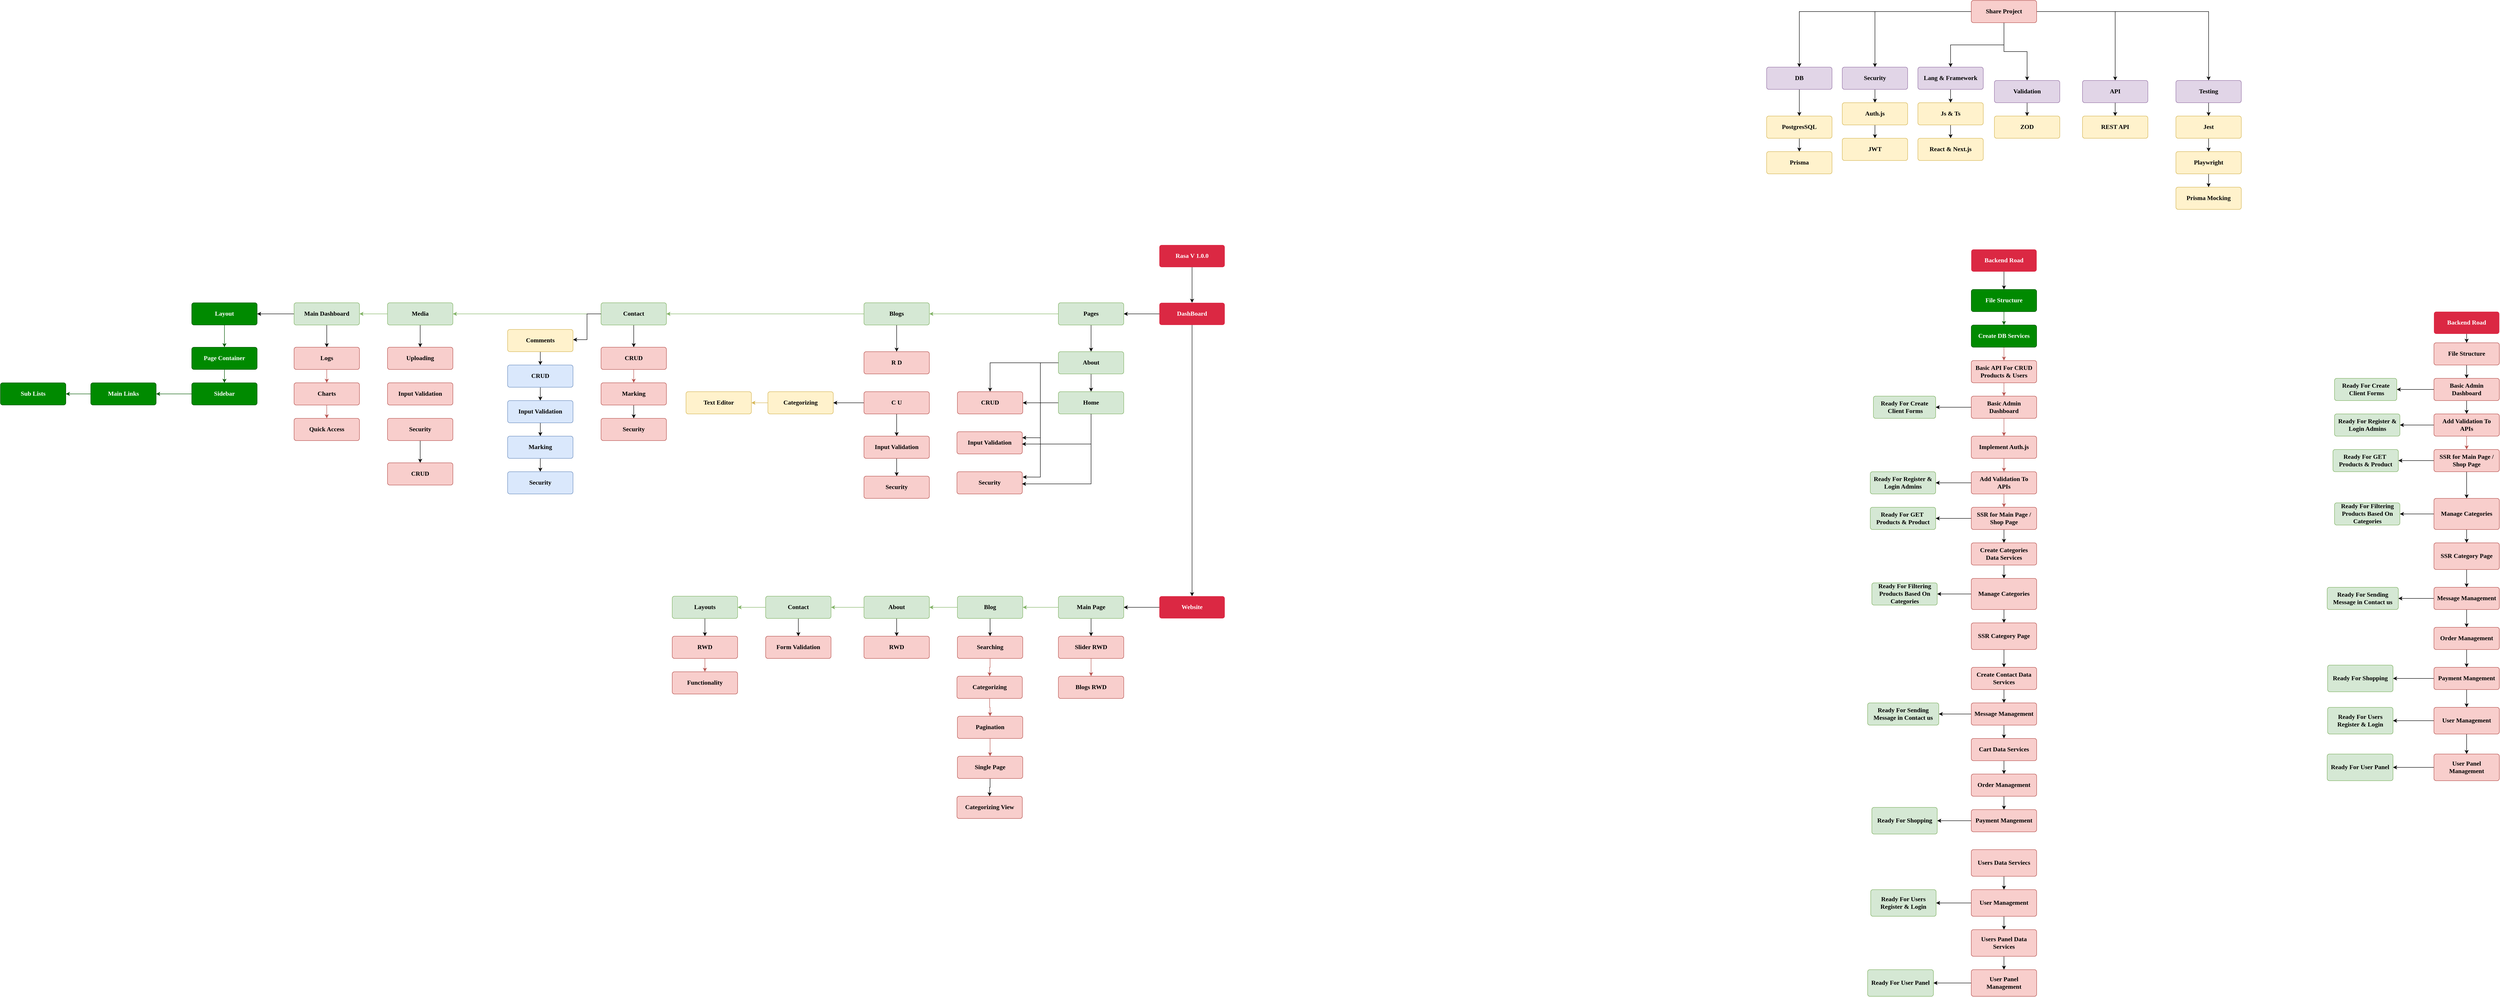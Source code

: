<mxfile version="27.0.6">
  <diagram name="Page-1" id="s2_7E9h5OVXRFGfU8NJp">
    <mxGraphModel dx="5430" dy="755" grid="1" gridSize="10" guides="1" tooltips="1" connect="1" arrows="1" fold="1" page="1" pageScale="1" pageWidth="850" pageHeight="1100" math="0" shadow="0">
      <root>
        <mxCell id="0" />
        <mxCell id="1" parent="0" />
        <mxCell id="haE9eZmVTvCHo4ykO3Kf-3" value="" style="edgeStyle=orthogonalEdgeStyle;rounded=0;orthogonalLoop=1;jettySize=auto;html=1;" parent="1" source="haE9eZmVTvCHo4ykO3Kf-1" target="haE9eZmVTvCHo4ykO3Kf-2" edge="1">
          <mxGeometry relative="1" as="geometry" />
        </mxCell>
        <mxCell id="haE9eZmVTvCHo4ykO3Kf-9" value="" style="edgeStyle=orthogonalEdgeStyle;rounded=0;orthogonalLoop=1;jettySize=auto;html=1;" parent="1" source="haE9eZmVTvCHo4ykO3Kf-1" target="haE9eZmVTvCHo4ykO3Kf-8" edge="1">
          <mxGeometry relative="1" as="geometry" />
        </mxCell>
        <mxCell id="haE9eZmVTvCHo4ykO3Kf-15" value="" style="edgeStyle=orthogonalEdgeStyle;rounded=0;orthogonalLoop=1;jettySize=auto;html=1;" parent="1" source="haE9eZmVTvCHo4ykO3Kf-1" target="haE9eZmVTvCHo4ykO3Kf-14" edge="1">
          <mxGeometry relative="1" as="geometry" />
        </mxCell>
        <mxCell id="haE9eZmVTvCHo4ykO3Kf-19" value="" style="edgeStyle=orthogonalEdgeStyle;rounded=0;orthogonalLoop=1;jettySize=auto;html=1;" parent="1" source="haE9eZmVTvCHo4ykO3Kf-1" target="haE9eZmVTvCHo4ykO3Kf-18" edge="1">
          <mxGeometry relative="1" as="geometry" />
        </mxCell>
        <mxCell id="haE9eZmVTvCHo4ykO3Kf-30" style="edgeStyle=orthogonalEdgeStyle;rounded=0;orthogonalLoop=1;jettySize=auto;html=1;" parent="1" source="haE9eZmVTvCHo4ykO3Kf-1" target="haE9eZmVTvCHo4ykO3Kf-24" edge="1">
          <mxGeometry relative="1" as="geometry" />
        </mxCell>
        <mxCell id="haE9eZmVTvCHo4ykO3Kf-31" style="edgeStyle=orthogonalEdgeStyle;rounded=0;orthogonalLoop=1;jettySize=auto;html=1;" parent="1" source="haE9eZmVTvCHo4ykO3Kf-1" target="haE9eZmVTvCHo4ykO3Kf-22" edge="1">
          <mxGeometry relative="1" as="geometry" />
        </mxCell>
        <mxCell id="haE9eZmVTvCHo4ykO3Kf-1" value="Share Project" style="html=1;shadow=0;dashed=0;shape=mxgraph.bootstrap.rrect;rSize=5;strokeColor=#b85450;strokeWidth=1;fillColor=#f8cecc;whiteSpace=wrap;align=center;verticalAlign=middle;spacingLeft=0;fontStyle=1;fontSize=14;spacing=5;rounded=1;glass=0;fillStyle=auto;fontFamily=Comic Sans MS;horizontal=1;textDirection=rtl;points=[];" parent="1" vertex="1">
          <mxGeometry x="300" y="40" width="147" height="50" as="geometry" />
        </mxCell>
        <mxCell id="haE9eZmVTvCHo4ykO3Kf-5" value="" style="edgeStyle=orthogonalEdgeStyle;rounded=0;orthogonalLoop=1;jettySize=auto;html=1;" parent="1" source="haE9eZmVTvCHo4ykO3Kf-2" target="haE9eZmVTvCHo4ykO3Kf-4" edge="1">
          <mxGeometry relative="1" as="geometry" />
        </mxCell>
        <mxCell id="haE9eZmVTvCHo4ykO3Kf-2" value="DB" style="html=1;shadow=0;dashed=0;shape=mxgraph.bootstrap.rrect;rSize=5;strokeColor=#9673a6;strokeWidth=1;fillColor=#e1d5e7;whiteSpace=wrap;align=center;verticalAlign=middle;spacingLeft=0;fontStyle=1;fontSize=14;spacing=5;rounded=1;glass=0;fillStyle=auto;fontFamily=Comic Sans MS;horizontal=1;textDirection=rtl;points=[];" parent="1" vertex="1">
          <mxGeometry x="-160" y="190" width="147" height="50" as="geometry" />
        </mxCell>
        <mxCell id="haE9eZmVTvCHo4ykO3Kf-7" value="" style="edgeStyle=orthogonalEdgeStyle;rounded=0;orthogonalLoop=1;jettySize=auto;html=1;" parent="1" source="haE9eZmVTvCHo4ykO3Kf-4" target="haE9eZmVTvCHo4ykO3Kf-6" edge="1">
          <mxGeometry relative="1" as="geometry" />
        </mxCell>
        <mxCell id="haE9eZmVTvCHo4ykO3Kf-4" value="PostgresSQL" style="html=1;shadow=0;dashed=0;shape=mxgraph.bootstrap.rrect;rSize=5;strokeColor=#d6b656;strokeWidth=1;fillColor=#fff2cc;whiteSpace=wrap;align=center;verticalAlign=middle;spacingLeft=0;fontStyle=1;fontSize=14;spacing=5;rounded=1;glass=0;fillStyle=auto;fontFamily=Comic Sans MS;horizontal=1;textDirection=rtl;points=[];" parent="1" vertex="1">
          <mxGeometry x="-160" y="300" width="147" height="50" as="geometry" />
        </mxCell>
        <mxCell id="haE9eZmVTvCHo4ykO3Kf-6" value="Prisma" style="html=1;shadow=0;dashed=0;shape=mxgraph.bootstrap.rrect;rSize=5;strokeColor=#d6b656;strokeWidth=1;fillColor=#fff2cc;whiteSpace=wrap;align=center;verticalAlign=middle;spacingLeft=0;fontStyle=1;fontSize=14;spacing=5;rounded=1;glass=0;fillStyle=auto;fontFamily=Comic Sans MS;horizontal=1;textDirection=rtl;points=[];" parent="1" vertex="1">
          <mxGeometry x="-160" y="380" width="147" height="50" as="geometry" />
        </mxCell>
        <mxCell id="haE9eZmVTvCHo4ykO3Kf-11" value="" style="edgeStyle=orthogonalEdgeStyle;rounded=0;orthogonalLoop=1;jettySize=auto;html=1;" parent="1" source="haE9eZmVTvCHo4ykO3Kf-8" target="haE9eZmVTvCHo4ykO3Kf-10" edge="1">
          <mxGeometry relative="1" as="geometry" />
        </mxCell>
        <mxCell id="haE9eZmVTvCHo4ykO3Kf-8" value="Security" style="html=1;shadow=0;dashed=0;shape=mxgraph.bootstrap.rrect;rSize=5;strokeColor=#9673a6;strokeWidth=1;fillColor=#e1d5e7;whiteSpace=wrap;align=center;verticalAlign=middle;spacingLeft=0;fontStyle=1;fontSize=14;spacing=5;rounded=1;glass=0;fillStyle=auto;fontFamily=Comic Sans MS;horizontal=1;textDirection=rtl;points=[];" parent="1" vertex="1">
          <mxGeometry x="10" y="190" width="147" height="50" as="geometry" />
        </mxCell>
        <mxCell id="haE9eZmVTvCHo4ykO3Kf-13" value="" style="edgeStyle=orthogonalEdgeStyle;rounded=0;orthogonalLoop=1;jettySize=auto;html=1;" parent="1" source="haE9eZmVTvCHo4ykO3Kf-10" target="haE9eZmVTvCHo4ykO3Kf-12" edge="1">
          <mxGeometry relative="1" as="geometry" />
        </mxCell>
        <mxCell id="haE9eZmVTvCHo4ykO3Kf-10" value="Auth.js" style="html=1;shadow=0;dashed=0;shape=mxgraph.bootstrap.rrect;rSize=5;strokeColor=#d6b656;strokeWidth=1;fillColor=#fff2cc;whiteSpace=wrap;align=center;verticalAlign=middle;spacingLeft=0;fontStyle=1;fontSize=14;spacing=5;rounded=1;glass=0;fillStyle=auto;fontFamily=Comic Sans MS;horizontal=1;textDirection=rtl;points=[];" parent="1" vertex="1">
          <mxGeometry x="10" y="270" width="147" height="50" as="geometry" />
        </mxCell>
        <mxCell id="haE9eZmVTvCHo4ykO3Kf-12" value="JWT" style="html=1;shadow=0;dashed=0;shape=mxgraph.bootstrap.rrect;rSize=5;strokeColor=#d6b656;strokeWidth=1;fillColor=#fff2cc;whiteSpace=wrap;align=center;verticalAlign=middle;spacingLeft=0;fontStyle=1;fontSize=14;spacing=5;rounded=1;glass=0;fillStyle=auto;fontFamily=Comic Sans MS;horizontal=1;textDirection=rtl;points=[];" parent="1" vertex="1">
          <mxGeometry x="10" y="350" width="147" height="50" as="geometry" />
        </mxCell>
        <mxCell id="haE9eZmVTvCHo4ykO3Kf-17" value="" style="edgeStyle=orthogonalEdgeStyle;rounded=0;orthogonalLoop=1;jettySize=auto;html=1;" parent="1" source="haE9eZmVTvCHo4ykO3Kf-14" target="haE9eZmVTvCHo4ykO3Kf-16" edge="1">
          <mxGeometry relative="1" as="geometry" />
        </mxCell>
        <mxCell id="haE9eZmVTvCHo4ykO3Kf-14" value="Validation" style="html=1;shadow=0;dashed=0;shape=mxgraph.bootstrap.rrect;rSize=5;strokeColor=#9673a6;strokeWidth=1;fillColor=#e1d5e7;whiteSpace=wrap;align=center;verticalAlign=middle;spacingLeft=0;fontStyle=1;fontSize=14;spacing=5;rounded=1;glass=0;fillStyle=auto;fontFamily=Comic Sans MS;horizontal=1;textDirection=rtl;points=[];" parent="1" vertex="1">
          <mxGeometry x="352" y="220" width="147" height="50" as="geometry" />
        </mxCell>
        <mxCell id="haE9eZmVTvCHo4ykO3Kf-16" value="ZOD" style="html=1;shadow=0;dashed=0;shape=mxgraph.bootstrap.rrect;rSize=5;strokeColor=#d6b656;strokeWidth=1;fillColor=#fff2cc;whiteSpace=wrap;align=center;verticalAlign=middle;spacingLeft=0;fontStyle=1;fontSize=14;spacing=5;rounded=1;glass=0;fillStyle=auto;fontFamily=Comic Sans MS;horizontal=1;textDirection=rtl;points=[];" parent="1" vertex="1">
          <mxGeometry x="352" y="300" width="147" height="50" as="geometry" />
        </mxCell>
        <mxCell id="haE9eZmVTvCHo4ykO3Kf-21" value="" style="edgeStyle=orthogonalEdgeStyle;rounded=0;orthogonalLoop=1;jettySize=auto;html=1;" parent="1" source="haE9eZmVTvCHo4ykO3Kf-18" target="haE9eZmVTvCHo4ykO3Kf-20" edge="1">
          <mxGeometry relative="1" as="geometry" />
        </mxCell>
        <mxCell id="haE9eZmVTvCHo4ykO3Kf-18" value="API" style="html=1;shadow=0;dashed=0;shape=mxgraph.bootstrap.rrect;rSize=5;strokeColor=#9673a6;strokeWidth=1;fillColor=#e1d5e7;whiteSpace=wrap;align=center;verticalAlign=middle;spacingLeft=0;fontStyle=1;fontSize=14;spacing=5;rounded=1;glass=0;fillStyle=auto;fontFamily=Comic Sans MS;horizontal=1;textDirection=rtl;points=[];" parent="1" vertex="1">
          <mxGeometry x="550" y="220" width="147" height="50" as="geometry" />
        </mxCell>
        <mxCell id="haE9eZmVTvCHo4ykO3Kf-20" value="REST API" style="html=1;shadow=0;dashed=0;shape=mxgraph.bootstrap.rrect;rSize=5;strokeColor=#d6b656;strokeWidth=1;fillColor=#fff2cc;whiteSpace=wrap;align=center;verticalAlign=middle;spacingLeft=0;fontStyle=1;fontSize=14;spacing=5;rounded=1;glass=0;fillStyle=auto;fontFamily=Comic Sans MS;horizontal=1;textDirection=rtl;points=[];" parent="1" vertex="1">
          <mxGeometry x="550" y="300" width="147" height="50" as="geometry" />
        </mxCell>
        <mxCell id="haE9eZmVTvCHo4ykO3Kf-33" value="" style="edgeStyle=orthogonalEdgeStyle;rounded=0;orthogonalLoop=1;jettySize=auto;html=1;" parent="1" source="haE9eZmVTvCHo4ykO3Kf-22" target="haE9eZmVTvCHo4ykO3Kf-32" edge="1">
          <mxGeometry relative="1" as="geometry" />
        </mxCell>
        <mxCell id="haE9eZmVTvCHo4ykO3Kf-22" value="Testing" style="html=1;shadow=0;dashed=0;shape=mxgraph.bootstrap.rrect;rSize=5;strokeColor=#9673a6;strokeWidth=1;fillColor=#e1d5e7;whiteSpace=wrap;align=center;verticalAlign=middle;spacingLeft=0;fontStyle=1;fontSize=14;spacing=5;rounded=1;glass=0;fillStyle=auto;fontFamily=Comic Sans MS;horizontal=1;textDirection=rtl;points=[];" parent="1" vertex="1">
          <mxGeometry x="760" y="220" width="147" height="50" as="geometry" />
        </mxCell>
        <mxCell id="haE9eZmVTvCHo4ykO3Kf-27" value="" style="edgeStyle=orthogonalEdgeStyle;rounded=0;orthogonalLoop=1;jettySize=auto;html=1;" parent="1" source="haE9eZmVTvCHo4ykO3Kf-24" target="haE9eZmVTvCHo4ykO3Kf-26" edge="1">
          <mxGeometry relative="1" as="geometry" />
        </mxCell>
        <mxCell id="haE9eZmVTvCHo4ykO3Kf-24" value="Lang &amp;amp; Framework" style="html=1;shadow=0;dashed=0;shape=mxgraph.bootstrap.rrect;rSize=5;strokeColor=#9673a6;strokeWidth=1;fillColor=#e1d5e7;whiteSpace=wrap;align=center;verticalAlign=middle;spacingLeft=0;fontStyle=1;fontSize=14;spacing=5;rounded=1;glass=0;fillStyle=auto;fontFamily=Comic Sans MS;horizontal=1;textDirection=rtl;points=[];" parent="1" vertex="1">
          <mxGeometry x="180" y="190" width="147" height="50" as="geometry" />
        </mxCell>
        <mxCell id="haE9eZmVTvCHo4ykO3Kf-29" value="" style="edgeStyle=orthogonalEdgeStyle;rounded=0;orthogonalLoop=1;jettySize=auto;html=1;" parent="1" source="haE9eZmVTvCHo4ykO3Kf-26" target="haE9eZmVTvCHo4ykO3Kf-28" edge="1">
          <mxGeometry relative="1" as="geometry" />
        </mxCell>
        <mxCell id="haE9eZmVTvCHo4ykO3Kf-26" value="Js &amp;amp; Ts" style="html=1;shadow=0;dashed=0;shape=mxgraph.bootstrap.rrect;rSize=5;strokeColor=#d6b656;strokeWidth=1;fillColor=#fff2cc;whiteSpace=wrap;align=center;verticalAlign=middle;spacingLeft=0;fontStyle=1;fontSize=14;spacing=5;rounded=1;glass=0;fillStyle=auto;fontFamily=Comic Sans MS;horizontal=1;textDirection=rtl;points=[];" parent="1" vertex="1">
          <mxGeometry x="180" y="270" width="147" height="50" as="geometry" />
        </mxCell>
        <mxCell id="haE9eZmVTvCHo4ykO3Kf-28" value="React &amp;amp; Next.js" style="html=1;shadow=0;dashed=0;shape=mxgraph.bootstrap.rrect;rSize=5;strokeColor=#d6b656;strokeWidth=1;fillColor=#fff2cc;whiteSpace=wrap;align=center;verticalAlign=middle;spacingLeft=0;fontStyle=1;fontSize=14;spacing=5;rounded=1;glass=0;fillStyle=auto;fontFamily=Comic Sans MS;horizontal=1;textDirection=rtl;points=[];" parent="1" vertex="1">
          <mxGeometry x="180" y="350" width="147" height="50" as="geometry" />
        </mxCell>
        <mxCell id="haE9eZmVTvCHo4ykO3Kf-35" value="" style="edgeStyle=orthogonalEdgeStyle;rounded=0;orthogonalLoop=1;jettySize=auto;html=1;" parent="1" source="haE9eZmVTvCHo4ykO3Kf-32" target="haE9eZmVTvCHo4ykO3Kf-34" edge="1">
          <mxGeometry relative="1" as="geometry" />
        </mxCell>
        <mxCell id="haE9eZmVTvCHo4ykO3Kf-32" value="Jest" style="html=1;shadow=0;dashed=0;shape=mxgraph.bootstrap.rrect;rSize=5;strokeColor=#d6b656;strokeWidth=1;fillColor=#fff2cc;whiteSpace=wrap;align=center;verticalAlign=middle;spacingLeft=0;fontStyle=1;fontSize=14;spacing=5;rounded=1;glass=0;fillStyle=auto;fontFamily=Comic Sans MS;horizontal=1;textDirection=rtl;points=[];" parent="1" vertex="1">
          <mxGeometry x="760" y="300" width="147" height="50" as="geometry" />
        </mxCell>
        <mxCell id="haE9eZmVTvCHo4ykO3Kf-37" value="" style="edgeStyle=orthogonalEdgeStyle;rounded=0;orthogonalLoop=1;jettySize=auto;html=1;" parent="1" source="haE9eZmVTvCHo4ykO3Kf-34" target="haE9eZmVTvCHo4ykO3Kf-36" edge="1">
          <mxGeometry relative="1" as="geometry" />
        </mxCell>
        <mxCell id="haE9eZmVTvCHo4ykO3Kf-34" value="&lt;p style=&quot;white-space-collapse: preserve;&quot; dir=&quot;auto&quot;&gt;Playwright&lt;/p&gt;" style="html=1;shadow=0;dashed=0;shape=mxgraph.bootstrap.rrect;rSize=5;strokeColor=#d6b656;strokeWidth=1;fillColor=#fff2cc;whiteSpace=wrap;align=center;verticalAlign=middle;spacingLeft=0;fontStyle=1;fontSize=14;spacing=5;rounded=1;glass=0;fillStyle=auto;fontFamily=Comic Sans MS;horizontal=1;textDirection=rtl;points=[];" parent="1" vertex="1">
          <mxGeometry x="760" y="380" width="147" height="50" as="geometry" />
        </mxCell>
        <mxCell id="haE9eZmVTvCHo4ykO3Kf-36" value="&lt;p style=&quot;white-space-collapse: preserve;&quot; dir=&quot;auto&quot;&gt;Prisma Mocking&lt;/p&gt;" style="html=1;shadow=0;dashed=0;shape=mxgraph.bootstrap.rrect;rSize=5;strokeColor=#d6b656;strokeWidth=1;fillColor=#fff2cc;whiteSpace=wrap;align=center;verticalAlign=middle;spacingLeft=0;fontStyle=1;fontSize=14;spacing=5;rounded=1;glass=0;fillStyle=auto;fontFamily=Comic Sans MS;horizontal=1;textDirection=rtl;points=[];" parent="1" vertex="1">
          <mxGeometry x="760" y="460" width="147" height="50" as="geometry" />
        </mxCell>
        <mxCell id="haE9eZmVTvCHo4ykO3Kf-40" value="" style="edgeStyle=orthogonalEdgeStyle;rounded=0;orthogonalLoop=1;jettySize=auto;html=1;" parent="1" source="haE9eZmVTvCHo4ykO3Kf-38" target="haE9eZmVTvCHo4ykO3Kf-39" edge="1">
          <mxGeometry relative="1" as="geometry" />
        </mxCell>
        <mxCell id="haE9eZmVTvCHo4ykO3Kf-38" value="Backend Road" style="html=1;shadow=0;dashed=0;shape=mxgraph.bootstrap.rrect;rSize=5;strokeColor=none;strokeWidth=1;fillColor=#DB2843;fontColor=#FFFFFF;whiteSpace=wrap;align=center;verticalAlign=middle;spacingLeft=0;fontStyle=1;fontSize=14;spacing=5;rounded=1;glass=0;fillStyle=auto;fontFamily=Comic Sans MS;horizontal=1;textDirection=rtl;points=[];" parent="1" vertex="1">
          <mxGeometry x="300" y="600" width="147" height="50" as="geometry" />
        </mxCell>
        <mxCell id="haE9eZmVTvCHo4ykO3Kf-44" value="" style="edgeStyle=orthogonalEdgeStyle;rounded=0;orthogonalLoop=1;jettySize=auto;html=1;fillColor=#008a00;strokeColor=#005700;" parent="1" source="haE9eZmVTvCHo4ykO3Kf-39" target="haE9eZmVTvCHo4ykO3Kf-43" edge="1">
          <mxGeometry relative="1" as="geometry" />
        </mxCell>
        <mxCell id="haE9eZmVTvCHo4ykO3Kf-39" value="File Structure" style="html=1;shadow=0;dashed=0;shape=mxgraph.bootstrap.rrect;rSize=5;strokeColor=#005700;strokeWidth=1;fillColor=#008a00;whiteSpace=wrap;align=center;verticalAlign=middle;spacingLeft=0;fontStyle=1;fontSize=14;spacing=5;rounded=1;glass=0;fillStyle=auto;fontFamily=Comic Sans MS;horizontal=1;textDirection=rtl;points=[];fontColor=#ffffff;" parent="1" vertex="1">
          <mxGeometry x="300" y="690" width="147" height="50" as="geometry" />
        </mxCell>
        <mxCell id="haE9eZmVTvCHo4ykO3Kf-46" value="" style="edgeStyle=orthogonalEdgeStyle;rounded=0;orthogonalLoop=1;jettySize=auto;html=1;fillColor=#f8cecc;strokeColor=#b85450;" parent="1" source="haE9eZmVTvCHo4ykO3Kf-43" target="haE9eZmVTvCHo4ykO3Kf-45" edge="1">
          <mxGeometry relative="1" as="geometry" />
        </mxCell>
        <mxCell id="haE9eZmVTvCHo4ykO3Kf-43" value="Create DB Services" style="html=1;shadow=0;dashed=0;shape=mxgraph.bootstrap.rrect;rSize=5;strokeColor=#005700;strokeWidth=1;fillColor=#008a00;whiteSpace=wrap;align=center;verticalAlign=middle;spacingLeft=0;fontStyle=1;fontSize=14;spacing=5;rounded=1;glass=0;fillStyle=auto;fontFamily=Comic Sans MS;horizontal=1;textDirection=rtl;points=[];fontColor=#ffffff;" parent="1" vertex="1">
          <mxGeometry x="300" y="770" width="147" height="50" as="geometry" />
        </mxCell>
        <mxCell id="haE9eZmVTvCHo4ykO3Kf-61" style="edgeStyle=orthogonalEdgeStyle;rounded=0;orthogonalLoop=1;jettySize=auto;html=1;fillColor=#f8cecc;strokeColor=#b85450;" parent="1" source="haE9eZmVTvCHo4ykO3Kf-45" target="haE9eZmVTvCHo4ykO3Kf-56" edge="1">
          <mxGeometry relative="1" as="geometry" />
        </mxCell>
        <mxCell id="haE9eZmVTvCHo4ykO3Kf-45" value="Basic API For CRUD Products &amp;amp; Users" style="html=1;shadow=0;dashed=0;shape=mxgraph.bootstrap.rrect;rSize=5;strokeColor=#b85450;strokeWidth=1;fillColor=#f8cecc;whiteSpace=wrap;align=center;verticalAlign=middle;spacingLeft=0;fontStyle=1;fontSize=14;spacing=5;rounded=1;glass=0;fillStyle=auto;fontFamily=Comic Sans MS;horizontal=1;textDirection=rtl;points=[];" parent="1" vertex="1">
          <mxGeometry x="300" y="850" width="147" height="50" as="geometry" />
        </mxCell>
        <mxCell id="haE9eZmVTvCHo4ykO3Kf-55" value="" style="edgeStyle=orthogonalEdgeStyle;rounded=0;orthogonalLoop=1;jettySize=auto;html=1;fillColor=#f8cecc;strokeColor=#b85450;" parent="1" source="haE9eZmVTvCHo4ykO3Kf-56" target="haE9eZmVTvCHo4ykO3Kf-58" edge="1">
          <mxGeometry relative="1" as="geometry" />
        </mxCell>
        <mxCell id="haE9eZmVTvCHo4ykO3Kf-65" value="" style="edgeStyle=orthogonalEdgeStyle;rounded=0;orthogonalLoop=1;jettySize=auto;html=1;" parent="1" source="haE9eZmVTvCHo4ykO3Kf-56" target="haE9eZmVTvCHo4ykO3Kf-64" edge="1">
          <mxGeometry relative="1" as="geometry" />
        </mxCell>
        <mxCell id="haE9eZmVTvCHo4ykO3Kf-56" value="Basic Admin Dashboard" style="html=1;shadow=0;dashed=0;shape=mxgraph.bootstrap.rrect;rSize=5;strokeColor=#b85450;strokeWidth=1;fillColor=#f8cecc;whiteSpace=wrap;align=center;verticalAlign=middle;spacingLeft=0;fontStyle=1;fontSize=14;spacing=5;rounded=1;glass=0;fillStyle=auto;fontFamily=Comic Sans MS;horizontal=1;textDirection=rtl;points=[];" parent="1" vertex="1">
          <mxGeometry x="300" y="930" width="147" height="50" as="geometry" />
        </mxCell>
        <mxCell id="haE9eZmVTvCHo4ykO3Kf-57" value="" style="edgeStyle=orthogonalEdgeStyle;rounded=0;orthogonalLoop=1;jettySize=auto;html=1;fillColor=#f8cecc;strokeColor=#b85450;" parent="1" source="haE9eZmVTvCHo4ykO3Kf-58" target="haE9eZmVTvCHo4ykO3Kf-59" edge="1">
          <mxGeometry relative="1" as="geometry" />
        </mxCell>
        <mxCell id="haE9eZmVTvCHo4ykO3Kf-58" value="Implement Auth.js" style="html=1;shadow=0;dashed=0;shape=mxgraph.bootstrap.rrect;rSize=5;strokeColor=#b85450;strokeWidth=1;fillColor=#f8cecc;whiteSpace=wrap;align=center;verticalAlign=middle;spacingLeft=0;fontStyle=1;fontSize=14;spacing=5;rounded=1;glass=0;fillStyle=auto;fontFamily=Comic Sans MS;horizontal=1;textDirection=rtl;points=[];" parent="1" vertex="1">
          <mxGeometry x="300" y="1020" width="147" height="50" as="geometry" />
        </mxCell>
        <mxCell id="haE9eZmVTvCHo4ykO3Kf-63" value="" style="edgeStyle=orthogonalEdgeStyle;rounded=0;orthogonalLoop=1;jettySize=auto;html=1;fillColor=#f8cecc;strokeColor=#b85450;" parent="1" source="haE9eZmVTvCHo4ykO3Kf-59" target="haE9eZmVTvCHo4ykO3Kf-62" edge="1">
          <mxGeometry relative="1" as="geometry" />
        </mxCell>
        <mxCell id="haE9eZmVTvCHo4ykO3Kf-70" value="" style="edgeStyle=orthogonalEdgeStyle;rounded=0;orthogonalLoop=1;jettySize=auto;html=1;" parent="1" source="haE9eZmVTvCHo4ykO3Kf-59" target="haE9eZmVTvCHo4ykO3Kf-69" edge="1">
          <mxGeometry relative="1" as="geometry" />
        </mxCell>
        <mxCell id="haE9eZmVTvCHo4ykO3Kf-59" value="Add Validation To APIs" style="html=1;shadow=0;dashed=0;shape=mxgraph.bootstrap.rrect;rSize=5;strokeColor=#b85450;strokeWidth=1;fillColor=#f8cecc;whiteSpace=wrap;align=center;verticalAlign=middle;spacingLeft=0;fontStyle=1;fontSize=14;spacing=5;rounded=1;glass=0;fillStyle=auto;fontFamily=Comic Sans MS;horizontal=1;textDirection=rtl;points=[];" parent="1" vertex="1">
          <mxGeometry x="300" y="1100" width="147" height="50" as="geometry" />
        </mxCell>
        <mxCell id="haE9eZmVTvCHo4ykO3Kf-75" value="" style="edgeStyle=orthogonalEdgeStyle;rounded=0;orthogonalLoop=1;jettySize=auto;html=1;" parent="1" source="haE9eZmVTvCHo4ykO3Kf-62" target="haE9eZmVTvCHo4ykO3Kf-74" edge="1">
          <mxGeometry relative="1" as="geometry" />
        </mxCell>
        <mxCell id="haE9eZmVTvCHo4ykO3Kf-77" value="" style="edgeStyle=orthogonalEdgeStyle;rounded=0;orthogonalLoop=1;jettySize=auto;html=1;" parent="1" source="haE9eZmVTvCHo4ykO3Kf-62" target="haE9eZmVTvCHo4ykO3Kf-76" edge="1">
          <mxGeometry relative="1" as="geometry" />
        </mxCell>
        <mxCell id="haE9eZmVTvCHo4ykO3Kf-62" value="SSR for Main Page / Shop Page" style="html=1;shadow=0;dashed=0;shape=mxgraph.bootstrap.rrect;rSize=5;strokeColor=#b85450;strokeWidth=1;fillColor=#f8cecc;whiteSpace=wrap;align=center;verticalAlign=middle;spacingLeft=0;fontStyle=1;fontSize=14;spacing=5;rounded=1;glass=0;fillStyle=auto;fontFamily=Comic Sans MS;horizontal=1;textDirection=rtl;points=[];" parent="1" vertex="1">
          <mxGeometry x="300" y="1180" width="147" height="50" as="geometry" />
        </mxCell>
        <mxCell id="haE9eZmVTvCHo4ykO3Kf-64" value="Ready For Create Client Forms&amp;nbsp;" style="html=1;shadow=0;dashed=0;shape=mxgraph.bootstrap.rrect;rSize=5;strokeColor=#82b366;strokeWidth=1;fillColor=#d5e8d4;whiteSpace=wrap;align=center;verticalAlign=middle;spacingLeft=0;fontStyle=1;fontSize=14;spacing=5;rounded=1;glass=0;fillStyle=auto;fontFamily=Comic Sans MS;horizontal=1;textDirection=rtl;points=[];" parent="1" vertex="1">
          <mxGeometry x="80" y="930" width="140" height="50" as="geometry" />
        </mxCell>
        <mxCell id="haE9eZmVTvCHo4ykO3Kf-69" value="Ready For Register &amp;amp; Login Admins" style="html=1;shadow=0;dashed=0;shape=mxgraph.bootstrap.rrect;rSize=5;strokeColor=#82b366;strokeWidth=1;fillColor=#d5e8d4;whiteSpace=wrap;align=center;verticalAlign=middle;spacingLeft=0;fontStyle=1;fontSize=14;spacing=5;rounded=1;glass=0;fillStyle=auto;fontFamily=Comic Sans MS;horizontal=1;textDirection=rtl;points=[];" parent="1" vertex="1">
          <mxGeometry x="73" y="1100" width="147" height="50" as="geometry" />
        </mxCell>
        <mxCell id="haE9eZmVTvCHo4ykO3Kf-74" value="Ready For GET&amp;nbsp; Products &amp;amp; Product" style="html=1;shadow=0;dashed=0;shape=mxgraph.bootstrap.rrect;rSize=5;strokeColor=#82b366;strokeWidth=1;fillColor=#d5e8d4;whiteSpace=wrap;align=center;verticalAlign=middle;spacingLeft=0;fontStyle=1;fontSize=14;spacing=5;rounded=1;glass=0;fillStyle=auto;fontFamily=Comic Sans MS;horizontal=1;textDirection=rtl;points=[];" parent="1" vertex="1">
          <mxGeometry x="73" y="1180" width="147" height="50" as="geometry" />
        </mxCell>
        <mxCell id="haE9eZmVTvCHo4ykO3Kf-81" value="" style="edgeStyle=orthogonalEdgeStyle;rounded=0;orthogonalLoop=1;jettySize=auto;html=1;" parent="1" source="haE9eZmVTvCHo4ykO3Kf-76" target="haE9eZmVTvCHo4ykO3Kf-80" edge="1">
          <mxGeometry relative="1" as="geometry" />
        </mxCell>
        <mxCell id="haE9eZmVTvCHo4ykO3Kf-76" value="Create Categories Data Services" style="html=1;shadow=0;dashed=0;shape=mxgraph.bootstrap.rrect;rSize=5;strokeColor=#b85450;strokeWidth=1;fillColor=#f8cecc;whiteSpace=wrap;align=center;verticalAlign=middle;spacingLeft=0;fontStyle=1;fontSize=14;spacing=5;rounded=1;glass=0;fillStyle=auto;fontFamily=Comic Sans MS;horizontal=1;textDirection=rtl;points=[];" parent="1" vertex="1">
          <mxGeometry x="300" y="1260" width="147" height="50" as="geometry" />
        </mxCell>
        <mxCell id="haE9eZmVTvCHo4ykO3Kf-83" value="" style="edgeStyle=orthogonalEdgeStyle;rounded=0;orthogonalLoop=1;jettySize=auto;html=1;" parent="1" source="haE9eZmVTvCHo4ykO3Kf-80" target="haE9eZmVTvCHo4ykO3Kf-82" edge="1">
          <mxGeometry relative="1" as="geometry" />
        </mxCell>
        <mxCell id="haE9eZmVTvCHo4ykO3Kf-115" value="" style="edgeStyle=orthogonalEdgeStyle;rounded=0;orthogonalLoop=1;jettySize=auto;html=1;" parent="1" source="haE9eZmVTvCHo4ykO3Kf-80" target="haE9eZmVTvCHo4ykO3Kf-114" edge="1">
          <mxGeometry relative="1" as="geometry" />
        </mxCell>
        <mxCell id="haE9eZmVTvCHo4ykO3Kf-80" value="Manage Categories" style="html=1;shadow=0;dashed=0;shape=mxgraph.bootstrap.rrect;rSize=5;strokeColor=#b85450;strokeWidth=1;fillColor=#f8cecc;whiteSpace=wrap;align=center;verticalAlign=middle;spacingLeft=0;fontStyle=1;fontSize=14;spacing=5;rounded=1;glass=0;fillStyle=auto;fontFamily=Comic Sans MS;horizontal=1;textDirection=rtl;points=[];" parent="1" vertex="1">
          <mxGeometry x="300" y="1340" width="147" height="70" as="geometry" />
        </mxCell>
        <mxCell id="haE9eZmVTvCHo4ykO3Kf-82" value="Ready For Filtering Products Based On Categories" style="html=1;shadow=0;dashed=0;shape=mxgraph.bootstrap.rrect;rSize=5;strokeColor=#82b366;strokeWidth=1;fillColor=#d5e8d4;whiteSpace=wrap;align=center;verticalAlign=middle;spacingLeft=0;fontStyle=1;fontSize=14;spacing=5;rounded=1;glass=0;fillStyle=auto;fontFamily=Comic Sans MS;horizontal=1;textDirection=rtl;points=[];" parent="1" vertex="1">
          <mxGeometry x="76.5" y="1350" width="147" height="50" as="geometry" />
        </mxCell>
        <mxCell id="haE9eZmVTvCHo4ykO3Kf-87" value="" style="edgeStyle=orthogonalEdgeStyle;rounded=0;orthogonalLoop=1;jettySize=auto;html=1;" parent="1" source="haE9eZmVTvCHo4ykO3Kf-84" target="haE9eZmVTvCHo4ykO3Kf-86" edge="1">
          <mxGeometry relative="1" as="geometry" />
        </mxCell>
        <mxCell id="haE9eZmVTvCHo4ykO3Kf-84" value="Create Contact Data Services" style="html=1;shadow=0;dashed=0;shape=mxgraph.bootstrap.rrect;rSize=5;strokeColor=#b85450;strokeWidth=1;fillColor=#f8cecc;whiteSpace=wrap;align=center;verticalAlign=middle;spacingLeft=0;fontStyle=1;fontSize=14;spacing=5;rounded=1;glass=0;fillStyle=auto;fontFamily=Comic Sans MS;horizontal=1;textDirection=rtl;points=[];" parent="1" vertex="1">
          <mxGeometry x="300" y="1540" width="147" height="50" as="geometry" />
        </mxCell>
        <mxCell id="haE9eZmVTvCHo4ykO3Kf-89" value="" style="edgeStyle=orthogonalEdgeStyle;rounded=0;orthogonalLoop=1;jettySize=auto;html=1;" parent="1" source="haE9eZmVTvCHo4ykO3Kf-86" target="haE9eZmVTvCHo4ykO3Kf-88" edge="1">
          <mxGeometry relative="1" as="geometry" />
        </mxCell>
        <mxCell id="haE9eZmVTvCHo4ykO3Kf-91" value="" style="edgeStyle=orthogonalEdgeStyle;rounded=0;orthogonalLoop=1;jettySize=auto;html=1;" parent="1" source="haE9eZmVTvCHo4ykO3Kf-86" target="haE9eZmVTvCHo4ykO3Kf-90" edge="1">
          <mxGeometry relative="1" as="geometry" />
        </mxCell>
        <mxCell id="haE9eZmVTvCHo4ykO3Kf-86" value="Message Management" style="html=1;shadow=0;dashed=0;shape=mxgraph.bootstrap.rrect;rSize=5;strokeColor=#b85450;strokeWidth=1;fillColor=#f8cecc;whiteSpace=wrap;align=center;verticalAlign=middle;spacingLeft=0;fontStyle=1;fontSize=14;spacing=5;rounded=1;glass=0;fillStyle=auto;fontFamily=Comic Sans MS;horizontal=1;textDirection=rtl;points=[];" parent="1" vertex="1">
          <mxGeometry x="300" y="1620" width="147" height="50" as="geometry" />
        </mxCell>
        <mxCell id="haE9eZmVTvCHo4ykO3Kf-88" value="Ready For Sending Message in Contact us" style="html=1;shadow=0;dashed=0;shape=mxgraph.bootstrap.rrect;rSize=5;strokeColor=#82b366;strokeWidth=1;fillColor=#d5e8d4;whiteSpace=wrap;align=center;verticalAlign=middle;spacingLeft=0;fontStyle=1;fontSize=14;spacing=5;rounded=1;glass=0;fillStyle=auto;fontFamily=Comic Sans MS;horizontal=1;textDirection=rtl;points=[];" parent="1" vertex="1">
          <mxGeometry x="67" y="1620" width="160" height="50" as="geometry" />
        </mxCell>
        <mxCell id="haE9eZmVTvCHo4ykO3Kf-99" value="" style="edgeStyle=orthogonalEdgeStyle;rounded=0;orthogonalLoop=1;jettySize=auto;html=1;" parent="1" source="haE9eZmVTvCHo4ykO3Kf-90" target="haE9eZmVTvCHo4ykO3Kf-98" edge="1">
          <mxGeometry relative="1" as="geometry" />
        </mxCell>
        <mxCell id="haE9eZmVTvCHo4ykO3Kf-90" value="Cart Data Services" style="html=1;shadow=0;dashed=0;shape=mxgraph.bootstrap.rrect;rSize=5;strokeColor=#b85450;strokeWidth=1;fillColor=#f8cecc;whiteSpace=wrap;align=center;verticalAlign=middle;spacingLeft=0;fontStyle=1;fontSize=14;spacing=5;rounded=1;glass=0;fillStyle=auto;fontFamily=Comic Sans MS;horizontal=1;textDirection=rtl;points=[];" parent="1" vertex="1">
          <mxGeometry x="300" y="1700" width="147" height="50" as="geometry" />
        </mxCell>
        <mxCell id="haE9eZmVTvCHo4ykO3Kf-118" style="edgeStyle=orthogonalEdgeStyle;rounded=0;orthogonalLoop=1;jettySize=auto;html=1;" parent="1" source="haE9eZmVTvCHo4ykO3Kf-92" target="haE9eZmVTvCHo4ykO3Kf-96" edge="1">
          <mxGeometry relative="1" as="geometry" />
        </mxCell>
        <mxCell id="haE9eZmVTvCHo4ykO3Kf-92" value="Payment Mangement" style="html=1;shadow=0;dashed=0;shape=mxgraph.bootstrap.rrect;rSize=5;strokeColor=#b85450;strokeWidth=1;fillColor=#f8cecc;whiteSpace=wrap;align=center;verticalAlign=middle;spacingLeft=0;fontStyle=1;fontSize=14;spacing=5;rounded=1;glass=0;fillStyle=auto;fontFamily=Comic Sans MS;horizontal=1;textDirection=rtl;points=[];" parent="1" vertex="1">
          <mxGeometry x="300" y="1860" width="147" height="50" as="geometry" />
        </mxCell>
        <mxCell id="haE9eZmVTvCHo4ykO3Kf-96" value="Ready For Shopping" style="html=1;shadow=0;dashed=0;shape=mxgraph.bootstrap.rrect;rSize=5;strokeColor=#82b366;strokeWidth=1;fillColor=#d5e8d4;whiteSpace=wrap;align=center;verticalAlign=middle;spacingLeft=0;fontStyle=1;fontSize=14;spacing=5;rounded=1;glass=0;fillStyle=auto;fontFamily=Comic Sans MS;horizontal=1;textDirection=rtl;points=[];" parent="1" vertex="1">
          <mxGeometry x="76.5" y="1855" width="147" height="60" as="geometry" />
        </mxCell>
        <mxCell id="haE9eZmVTvCHo4ykO3Kf-117" style="edgeStyle=orthogonalEdgeStyle;rounded=0;orthogonalLoop=1;jettySize=auto;html=1;" parent="1" source="haE9eZmVTvCHo4ykO3Kf-98" target="haE9eZmVTvCHo4ykO3Kf-92" edge="1">
          <mxGeometry relative="1" as="geometry" />
        </mxCell>
        <mxCell id="haE9eZmVTvCHo4ykO3Kf-98" value="Order Management" style="html=1;shadow=0;dashed=0;shape=mxgraph.bootstrap.rrect;rSize=5;strokeColor=#b85450;strokeWidth=1;fillColor=#f8cecc;whiteSpace=wrap;align=center;verticalAlign=middle;spacingLeft=0;fontStyle=1;fontSize=14;spacing=5;rounded=1;glass=0;fillStyle=auto;fontFamily=Comic Sans MS;horizontal=1;textDirection=rtl;points=[];" parent="1" vertex="1">
          <mxGeometry x="300" y="1780" width="147" height="50" as="geometry" />
        </mxCell>
        <mxCell id="haE9eZmVTvCHo4ykO3Kf-103" value="" style="edgeStyle=orthogonalEdgeStyle;rounded=0;orthogonalLoop=1;jettySize=auto;html=1;" parent="1" source="haE9eZmVTvCHo4ykO3Kf-100" target="haE9eZmVTvCHo4ykO3Kf-102" edge="1">
          <mxGeometry relative="1" as="geometry" />
        </mxCell>
        <mxCell id="haE9eZmVTvCHo4ykO3Kf-100" value="Users Data Serviecs" style="html=1;shadow=0;dashed=0;shape=mxgraph.bootstrap.rrect;rSize=5;strokeColor=#b85450;strokeWidth=1;fillColor=#f8cecc;whiteSpace=wrap;align=center;verticalAlign=middle;spacingLeft=0;fontStyle=1;fontSize=14;spacing=5;rounded=1;glass=0;fillStyle=auto;fontFamily=Comic Sans MS;horizontal=1;textDirection=rtl;points=[];" parent="1" vertex="1">
          <mxGeometry x="300" y="1950" width="147" height="60" as="geometry" />
        </mxCell>
        <mxCell id="haE9eZmVTvCHo4ykO3Kf-105" value="" style="edgeStyle=orthogonalEdgeStyle;rounded=0;orthogonalLoop=1;jettySize=auto;html=1;" parent="1" source="haE9eZmVTvCHo4ykO3Kf-102" target="haE9eZmVTvCHo4ykO3Kf-104" edge="1">
          <mxGeometry relative="1" as="geometry" />
        </mxCell>
        <mxCell id="haE9eZmVTvCHo4ykO3Kf-107" value="" style="edgeStyle=orthogonalEdgeStyle;rounded=0;orthogonalLoop=1;jettySize=auto;html=1;" parent="1" source="haE9eZmVTvCHo4ykO3Kf-102" target="haE9eZmVTvCHo4ykO3Kf-106" edge="1">
          <mxGeometry relative="1" as="geometry" />
        </mxCell>
        <mxCell id="haE9eZmVTvCHo4ykO3Kf-102" value="User Management" style="html=1;shadow=0;dashed=0;shape=mxgraph.bootstrap.rrect;rSize=5;strokeColor=#b85450;strokeWidth=1;fillColor=#f8cecc;whiteSpace=wrap;align=center;verticalAlign=middle;spacingLeft=0;fontStyle=1;fontSize=14;spacing=5;rounded=1;glass=0;fillStyle=auto;fontFamily=Comic Sans MS;horizontal=1;textDirection=rtl;points=[];" parent="1" vertex="1">
          <mxGeometry x="300" y="2040" width="147" height="60" as="geometry" />
        </mxCell>
        <mxCell id="haE9eZmVTvCHo4ykO3Kf-104" value="Ready For Users Register &amp;amp; Login" style="html=1;shadow=0;dashed=0;shape=mxgraph.bootstrap.rrect;rSize=5;strokeColor=#82b366;strokeWidth=1;fillColor=#d5e8d4;whiteSpace=wrap;align=center;verticalAlign=middle;spacingLeft=0;fontStyle=1;fontSize=14;spacing=5;rounded=1;glass=0;fillStyle=auto;fontFamily=Comic Sans MS;horizontal=1;textDirection=rtl;points=[];" parent="1" vertex="1">
          <mxGeometry x="74" y="2040" width="147" height="60" as="geometry" />
        </mxCell>
        <mxCell id="haE9eZmVTvCHo4ykO3Kf-109" value="" style="edgeStyle=orthogonalEdgeStyle;rounded=0;orthogonalLoop=1;jettySize=auto;html=1;" parent="1" source="haE9eZmVTvCHo4ykO3Kf-106" target="haE9eZmVTvCHo4ykO3Kf-108" edge="1">
          <mxGeometry relative="1" as="geometry" />
        </mxCell>
        <mxCell id="haE9eZmVTvCHo4ykO3Kf-106" value="Users Panel Data Services" style="html=1;shadow=0;dashed=0;shape=mxgraph.bootstrap.rrect;rSize=5;strokeColor=#b85450;strokeWidth=1;fillColor=#f8cecc;whiteSpace=wrap;align=center;verticalAlign=middle;spacingLeft=0;fontStyle=1;fontSize=14;spacing=5;rounded=1;glass=0;fillStyle=auto;fontFamily=Comic Sans MS;horizontal=1;textDirection=rtl;points=[];" parent="1" vertex="1">
          <mxGeometry x="300" y="2130" width="147" height="60" as="geometry" />
        </mxCell>
        <mxCell id="haE9eZmVTvCHo4ykO3Kf-111" value="" style="edgeStyle=orthogonalEdgeStyle;rounded=0;orthogonalLoop=1;jettySize=auto;html=1;" parent="1" source="haE9eZmVTvCHo4ykO3Kf-108" target="haE9eZmVTvCHo4ykO3Kf-110" edge="1">
          <mxGeometry relative="1" as="geometry" />
        </mxCell>
        <mxCell id="haE9eZmVTvCHo4ykO3Kf-108" value="User Panel Management" style="html=1;shadow=0;dashed=0;shape=mxgraph.bootstrap.rrect;rSize=5;strokeColor=#b85450;strokeWidth=1;fillColor=#f8cecc;whiteSpace=wrap;align=center;verticalAlign=middle;spacingLeft=0;fontStyle=1;fontSize=14;spacing=5;rounded=1;glass=0;fillStyle=auto;fontFamily=Comic Sans MS;horizontal=1;textDirection=rtl;points=[];" parent="1" vertex="1">
          <mxGeometry x="300" y="2220" width="147" height="60" as="geometry" />
        </mxCell>
        <mxCell id="haE9eZmVTvCHo4ykO3Kf-110" value="Ready For User Panel" style="html=1;shadow=0;dashed=0;shape=mxgraph.bootstrap.rrect;rSize=5;strokeColor=#82b366;strokeWidth=1;fillColor=#d5e8d4;whiteSpace=wrap;align=center;verticalAlign=middle;spacingLeft=0;fontStyle=1;fontSize=14;spacing=5;rounded=1;glass=0;fillStyle=auto;fontFamily=Comic Sans MS;horizontal=1;textDirection=rtl;points=[];" parent="1" vertex="1">
          <mxGeometry x="67" y="2220" width="148" height="60" as="geometry" />
        </mxCell>
        <mxCell id="haE9eZmVTvCHo4ykO3Kf-116" style="edgeStyle=orthogonalEdgeStyle;rounded=0;orthogonalLoop=1;jettySize=auto;html=1;" parent="1" source="haE9eZmVTvCHo4ykO3Kf-114" target="haE9eZmVTvCHo4ykO3Kf-84" edge="1">
          <mxGeometry relative="1" as="geometry" />
        </mxCell>
        <mxCell id="haE9eZmVTvCHo4ykO3Kf-114" value="SSR Category Page" style="html=1;shadow=0;dashed=0;shape=mxgraph.bootstrap.rrect;rSize=5;strokeColor=#b85450;strokeWidth=1;fillColor=#f8cecc;whiteSpace=wrap;align=center;verticalAlign=middle;spacingLeft=0;fontStyle=1;fontSize=14;spacing=5;rounded=1;glass=0;fillStyle=auto;fontFamily=Comic Sans MS;horizontal=1;textDirection=rtl;points=[];" parent="1" vertex="1">
          <mxGeometry x="300" y="1440" width="147" height="60" as="geometry" />
        </mxCell>
        <mxCell id="haE9eZmVTvCHo4ykO3Kf-181" style="edgeStyle=orthogonalEdgeStyle;rounded=0;orthogonalLoop=1;jettySize=auto;html=1;" parent="1" source="haE9eZmVTvCHo4ykO3Kf-121" target="haE9eZmVTvCHo4ykO3Kf-128" edge="1">
          <mxGeometry relative="1" as="geometry" />
        </mxCell>
        <mxCell id="haE9eZmVTvCHo4ykO3Kf-121" value="File Structure" style="html=1;shadow=0;dashed=0;shape=mxgraph.bootstrap.rrect;rSize=5;strokeColor=#b85450;strokeWidth=1;fillColor=#f8cecc;whiteSpace=wrap;align=center;verticalAlign=middle;spacingLeft=0;fontStyle=1;fontSize=14;spacing=5;rounded=1;glass=0;fillStyle=auto;fontFamily=Comic Sans MS;horizontal=1;textDirection=rtl;points=[];" parent="1" vertex="1">
          <mxGeometry x="1340" y="810" width="147" height="50" as="geometry" />
        </mxCell>
        <mxCell id="haE9eZmVTvCHo4ykO3Kf-127" value="" style="edgeStyle=orthogonalEdgeStyle;rounded=0;orthogonalLoop=1;jettySize=auto;html=1;" parent="1" source="haE9eZmVTvCHo4ykO3Kf-128" target="haE9eZmVTvCHo4ykO3Kf-137" edge="1">
          <mxGeometry relative="1" as="geometry" />
        </mxCell>
        <mxCell id="haE9eZmVTvCHo4ykO3Kf-182" style="edgeStyle=orthogonalEdgeStyle;rounded=0;orthogonalLoop=1;jettySize=auto;html=1;" parent="1" source="haE9eZmVTvCHo4ykO3Kf-128" target="haE9eZmVTvCHo4ykO3Kf-133" edge="1">
          <mxGeometry relative="1" as="geometry" />
        </mxCell>
        <mxCell id="haE9eZmVTvCHo4ykO3Kf-128" value="Basic Admin Dashboard" style="html=1;shadow=0;dashed=0;shape=mxgraph.bootstrap.rrect;rSize=5;strokeColor=#b85450;strokeWidth=1;fillColor=#f8cecc;whiteSpace=wrap;align=center;verticalAlign=middle;spacingLeft=0;fontStyle=1;fontSize=14;spacing=5;rounded=1;glass=0;fillStyle=auto;fontFamily=Comic Sans MS;horizontal=1;textDirection=rtl;points=[];" parent="1" vertex="1">
          <mxGeometry x="1340" y="890" width="147" height="50" as="geometry" />
        </mxCell>
        <mxCell id="haE9eZmVTvCHo4ykO3Kf-131" value="" style="edgeStyle=orthogonalEdgeStyle;rounded=0;orthogonalLoop=1;jettySize=auto;html=1;fillColor=#f8cecc;strokeColor=#b85450;" parent="1" source="haE9eZmVTvCHo4ykO3Kf-133" target="haE9eZmVTvCHo4ykO3Kf-136" edge="1">
          <mxGeometry relative="1" as="geometry" />
        </mxCell>
        <mxCell id="haE9eZmVTvCHo4ykO3Kf-132" value="" style="edgeStyle=orthogonalEdgeStyle;rounded=0;orthogonalLoop=1;jettySize=auto;html=1;" parent="1" source="haE9eZmVTvCHo4ykO3Kf-133" target="haE9eZmVTvCHo4ykO3Kf-138" edge="1">
          <mxGeometry relative="1" as="geometry" />
        </mxCell>
        <mxCell id="haE9eZmVTvCHo4ykO3Kf-133" value="Add Validation To APIs" style="html=1;shadow=0;dashed=0;shape=mxgraph.bootstrap.rrect;rSize=5;strokeColor=#b85450;strokeWidth=1;fillColor=#f8cecc;whiteSpace=wrap;align=center;verticalAlign=middle;spacingLeft=0;fontStyle=1;fontSize=14;spacing=5;rounded=1;glass=0;fillStyle=auto;fontFamily=Comic Sans MS;horizontal=1;textDirection=rtl;points=[];" parent="1" vertex="1">
          <mxGeometry x="1340" y="970" width="147" height="50" as="geometry" />
        </mxCell>
        <mxCell id="haE9eZmVTvCHo4ykO3Kf-134" value="" style="edgeStyle=orthogonalEdgeStyle;rounded=0;orthogonalLoop=1;jettySize=auto;html=1;" parent="1" source="haE9eZmVTvCHo4ykO3Kf-136" target="haE9eZmVTvCHo4ykO3Kf-139" edge="1">
          <mxGeometry relative="1" as="geometry" />
        </mxCell>
        <mxCell id="haE9eZmVTvCHo4ykO3Kf-183" style="edgeStyle=orthogonalEdgeStyle;rounded=0;orthogonalLoop=1;jettySize=auto;html=1;" parent="1" source="haE9eZmVTvCHo4ykO3Kf-136" target="haE9eZmVTvCHo4ykO3Kf-144" edge="1">
          <mxGeometry relative="1" as="geometry" />
        </mxCell>
        <mxCell id="haE9eZmVTvCHo4ykO3Kf-136" value="SSR for Main Page / Shop Page" style="html=1;shadow=0;dashed=0;shape=mxgraph.bootstrap.rrect;rSize=5;strokeColor=#b85450;strokeWidth=1;fillColor=#f8cecc;whiteSpace=wrap;align=center;verticalAlign=middle;spacingLeft=0;fontStyle=1;fontSize=14;spacing=5;rounded=1;glass=0;fillStyle=auto;fontFamily=Comic Sans MS;horizontal=1;textDirection=rtl;points=[];" parent="1" vertex="1">
          <mxGeometry x="1340" y="1050" width="147" height="50" as="geometry" />
        </mxCell>
        <mxCell id="haE9eZmVTvCHo4ykO3Kf-137" value="Ready For Create Client Forms&amp;nbsp;" style="html=1;shadow=0;dashed=0;shape=mxgraph.bootstrap.rrect;rSize=5;strokeColor=#82b366;strokeWidth=1;fillColor=#d5e8d4;whiteSpace=wrap;align=center;verticalAlign=middle;spacingLeft=0;fontStyle=1;fontSize=14;spacing=5;rounded=1;glass=0;fillStyle=auto;fontFamily=Comic Sans MS;horizontal=1;textDirection=rtl;points=[];" parent="1" vertex="1">
          <mxGeometry x="1116.5" y="890" width="140" height="50" as="geometry" />
        </mxCell>
        <mxCell id="haE9eZmVTvCHo4ykO3Kf-138" value="Ready For Register &amp;amp; Login Admins" style="html=1;shadow=0;dashed=0;shape=mxgraph.bootstrap.rrect;rSize=5;strokeColor=#82b366;strokeWidth=1;fillColor=#d5e8d4;whiteSpace=wrap;align=center;verticalAlign=middle;spacingLeft=0;fontStyle=1;fontSize=14;spacing=5;rounded=1;glass=0;fillStyle=auto;fontFamily=Comic Sans MS;horizontal=1;textDirection=rtl;points=[];" parent="1" vertex="1">
          <mxGeometry x="1116.5" y="970" width="147" height="50" as="geometry" />
        </mxCell>
        <mxCell id="haE9eZmVTvCHo4ykO3Kf-139" value="Ready For GET&amp;nbsp; Products &amp;amp; Product" style="html=1;shadow=0;dashed=0;shape=mxgraph.bootstrap.rrect;rSize=5;strokeColor=#82b366;strokeWidth=1;fillColor=#d5e8d4;whiteSpace=wrap;align=center;verticalAlign=middle;spacingLeft=0;fontStyle=1;fontSize=14;spacing=5;rounded=1;glass=0;fillStyle=auto;fontFamily=Comic Sans MS;horizontal=1;textDirection=rtl;points=[];" parent="1" vertex="1">
          <mxGeometry x="1113" y="1050" width="147" height="50" as="geometry" />
        </mxCell>
        <mxCell id="haE9eZmVTvCHo4ykO3Kf-142" value="" style="edgeStyle=orthogonalEdgeStyle;rounded=0;orthogonalLoop=1;jettySize=auto;html=1;" parent="1" source="haE9eZmVTvCHo4ykO3Kf-144" target="haE9eZmVTvCHo4ykO3Kf-145" edge="1">
          <mxGeometry relative="1" as="geometry" />
        </mxCell>
        <mxCell id="haE9eZmVTvCHo4ykO3Kf-143" value="" style="edgeStyle=orthogonalEdgeStyle;rounded=0;orthogonalLoop=1;jettySize=auto;html=1;" parent="1" source="haE9eZmVTvCHo4ykO3Kf-144" target="haE9eZmVTvCHo4ykO3Kf-171" edge="1">
          <mxGeometry relative="1" as="geometry" />
        </mxCell>
        <mxCell id="haE9eZmVTvCHo4ykO3Kf-144" value="Manage Categories" style="html=1;shadow=0;dashed=0;shape=mxgraph.bootstrap.rrect;rSize=5;strokeColor=#b85450;strokeWidth=1;fillColor=#f8cecc;whiteSpace=wrap;align=center;verticalAlign=middle;spacingLeft=0;fontStyle=1;fontSize=14;spacing=5;rounded=1;glass=0;fillStyle=auto;fontFamily=Comic Sans MS;horizontal=1;textDirection=rtl;points=[];" parent="1" vertex="1">
          <mxGeometry x="1340" y="1160" width="147" height="70" as="geometry" />
        </mxCell>
        <mxCell id="haE9eZmVTvCHo4ykO3Kf-145" value="Ready For Filtering Products Based On Categories" style="html=1;shadow=0;dashed=0;shape=mxgraph.bootstrap.rrect;rSize=5;strokeColor=#82b366;strokeWidth=1;fillColor=#d5e8d4;whiteSpace=wrap;align=center;verticalAlign=middle;spacingLeft=0;fontStyle=1;fontSize=14;spacing=5;rounded=1;glass=0;fillStyle=auto;fontFamily=Comic Sans MS;horizontal=1;textDirection=rtl;points=[];" parent="1" vertex="1">
          <mxGeometry x="1116.5" y="1170" width="147" height="50" as="geometry" />
        </mxCell>
        <mxCell id="haE9eZmVTvCHo4ykO3Kf-148" value="" style="edgeStyle=orthogonalEdgeStyle;rounded=0;orthogonalLoop=1;jettySize=auto;html=1;" parent="1" source="haE9eZmVTvCHo4ykO3Kf-150" target="haE9eZmVTvCHo4ykO3Kf-151" edge="1">
          <mxGeometry relative="1" as="geometry" />
        </mxCell>
        <mxCell id="haE9eZmVTvCHo4ykO3Kf-175" style="edgeStyle=orthogonalEdgeStyle;rounded=0;orthogonalLoop=1;jettySize=auto;html=1;" parent="1" source="haE9eZmVTvCHo4ykO3Kf-150" target="haE9eZmVTvCHo4ykO3Kf-158" edge="1">
          <mxGeometry relative="1" as="geometry" />
        </mxCell>
        <mxCell id="haE9eZmVTvCHo4ykO3Kf-150" value="Message Management" style="html=1;shadow=0;dashed=0;shape=mxgraph.bootstrap.rrect;rSize=5;strokeColor=#b85450;strokeWidth=1;fillColor=#f8cecc;whiteSpace=wrap;align=center;verticalAlign=middle;spacingLeft=0;fontStyle=1;fontSize=14;spacing=5;rounded=1;glass=0;fillStyle=auto;fontFamily=Comic Sans MS;horizontal=1;textDirection=rtl;points=[];" parent="1" vertex="1">
          <mxGeometry x="1340" y="1360" width="147" height="50" as="geometry" />
        </mxCell>
        <mxCell id="haE9eZmVTvCHo4ykO3Kf-151" value="Ready For Sending Message in Contact us" style="html=1;shadow=0;dashed=0;shape=mxgraph.bootstrap.rrect;rSize=5;strokeColor=#82b366;strokeWidth=1;fillColor=#d5e8d4;whiteSpace=wrap;align=center;verticalAlign=middle;spacingLeft=0;fontStyle=1;fontSize=14;spacing=5;rounded=1;glass=0;fillStyle=auto;fontFamily=Comic Sans MS;horizontal=1;textDirection=rtl;points=[];" parent="1" vertex="1">
          <mxGeometry x="1100" y="1360" width="160" height="50" as="geometry" />
        </mxCell>
        <mxCell id="haE9eZmVTvCHo4ykO3Kf-154" style="edgeStyle=orthogonalEdgeStyle;rounded=0;orthogonalLoop=1;jettySize=auto;html=1;" parent="1" source="haE9eZmVTvCHo4ykO3Kf-155" target="haE9eZmVTvCHo4ykO3Kf-156" edge="1">
          <mxGeometry relative="1" as="geometry" />
        </mxCell>
        <mxCell id="haE9eZmVTvCHo4ykO3Kf-178" style="edgeStyle=orthogonalEdgeStyle;rounded=0;orthogonalLoop=1;jettySize=auto;html=1;" parent="1" source="haE9eZmVTvCHo4ykO3Kf-155" target="haE9eZmVTvCHo4ykO3Kf-163" edge="1">
          <mxGeometry relative="1" as="geometry" />
        </mxCell>
        <mxCell id="haE9eZmVTvCHo4ykO3Kf-155" value="Payment Mangement" style="html=1;shadow=0;dashed=0;shape=mxgraph.bootstrap.rrect;rSize=5;strokeColor=#b85450;strokeWidth=1;fillColor=#f8cecc;whiteSpace=wrap;align=center;verticalAlign=middle;spacingLeft=0;fontStyle=1;fontSize=14;spacing=5;rounded=1;glass=0;fillStyle=auto;fontFamily=Comic Sans MS;horizontal=1;textDirection=rtl;points=[];" parent="1" vertex="1">
          <mxGeometry x="1340" y="1540" width="147" height="50" as="geometry" />
        </mxCell>
        <mxCell id="haE9eZmVTvCHo4ykO3Kf-156" value="Ready For Shopping" style="html=1;shadow=0;dashed=0;shape=mxgraph.bootstrap.rrect;rSize=5;strokeColor=#82b366;strokeWidth=1;fillColor=#d5e8d4;whiteSpace=wrap;align=center;verticalAlign=middle;spacingLeft=0;fontStyle=1;fontSize=14;spacing=5;rounded=1;glass=0;fillStyle=auto;fontFamily=Comic Sans MS;horizontal=1;textDirection=rtl;points=[];" parent="1" vertex="1">
          <mxGeometry x="1101" y="1535" width="147" height="60" as="geometry" />
        </mxCell>
        <mxCell id="haE9eZmVTvCHo4ykO3Kf-177" style="edgeStyle=orthogonalEdgeStyle;rounded=0;orthogonalLoop=1;jettySize=auto;html=1;" parent="1" source="haE9eZmVTvCHo4ykO3Kf-158" target="haE9eZmVTvCHo4ykO3Kf-155" edge="1">
          <mxGeometry relative="1" as="geometry" />
        </mxCell>
        <mxCell id="haE9eZmVTvCHo4ykO3Kf-158" value="Order Management" style="html=1;shadow=0;dashed=0;shape=mxgraph.bootstrap.rrect;rSize=5;strokeColor=#b85450;strokeWidth=1;fillColor=#f8cecc;whiteSpace=wrap;align=center;verticalAlign=middle;spacingLeft=0;fontStyle=1;fontSize=14;spacing=5;rounded=1;glass=0;fillStyle=auto;fontFamily=Comic Sans MS;horizontal=1;textDirection=rtl;points=[];" parent="1" vertex="1">
          <mxGeometry x="1340" y="1450" width="147" height="50" as="geometry" />
        </mxCell>
        <mxCell id="haE9eZmVTvCHo4ykO3Kf-161" value="" style="edgeStyle=orthogonalEdgeStyle;rounded=0;orthogonalLoop=1;jettySize=auto;html=1;" parent="1" source="haE9eZmVTvCHo4ykO3Kf-163" target="haE9eZmVTvCHo4ykO3Kf-164" edge="1">
          <mxGeometry relative="1" as="geometry" />
        </mxCell>
        <mxCell id="haE9eZmVTvCHo4ykO3Kf-179" style="edgeStyle=orthogonalEdgeStyle;rounded=0;orthogonalLoop=1;jettySize=auto;html=1;" parent="1" source="haE9eZmVTvCHo4ykO3Kf-163" target="haE9eZmVTvCHo4ykO3Kf-168" edge="1">
          <mxGeometry relative="1" as="geometry" />
        </mxCell>
        <mxCell id="haE9eZmVTvCHo4ykO3Kf-163" value="User Management" style="html=1;shadow=0;dashed=0;shape=mxgraph.bootstrap.rrect;rSize=5;strokeColor=#b85450;strokeWidth=1;fillColor=#f8cecc;whiteSpace=wrap;align=center;verticalAlign=middle;spacingLeft=0;fontStyle=1;fontSize=14;spacing=5;rounded=1;glass=0;fillStyle=auto;fontFamily=Comic Sans MS;horizontal=1;textDirection=rtl;points=[];" parent="1" vertex="1">
          <mxGeometry x="1340" y="1630" width="147" height="60" as="geometry" />
        </mxCell>
        <mxCell id="haE9eZmVTvCHo4ykO3Kf-164" value="Ready For Users Register &amp;amp; Login" style="html=1;shadow=0;dashed=0;shape=mxgraph.bootstrap.rrect;rSize=5;strokeColor=#82b366;strokeWidth=1;fillColor=#d5e8d4;whiteSpace=wrap;align=center;verticalAlign=middle;spacingLeft=0;fontStyle=1;fontSize=14;spacing=5;rounded=1;glass=0;fillStyle=auto;fontFamily=Comic Sans MS;horizontal=1;textDirection=rtl;points=[];" parent="1" vertex="1">
          <mxGeometry x="1101" y="1630" width="147" height="60" as="geometry" />
        </mxCell>
        <mxCell id="haE9eZmVTvCHo4ykO3Kf-167" value="" style="edgeStyle=orthogonalEdgeStyle;rounded=0;orthogonalLoop=1;jettySize=auto;html=1;" parent="1" source="haE9eZmVTvCHo4ykO3Kf-168" target="haE9eZmVTvCHo4ykO3Kf-169" edge="1">
          <mxGeometry relative="1" as="geometry" />
        </mxCell>
        <mxCell id="haE9eZmVTvCHo4ykO3Kf-168" value="User Panel Management" style="html=1;shadow=0;dashed=0;shape=mxgraph.bootstrap.rrect;rSize=5;strokeColor=#b85450;strokeWidth=1;fillColor=#f8cecc;whiteSpace=wrap;align=center;verticalAlign=middle;spacingLeft=0;fontStyle=1;fontSize=14;spacing=5;rounded=1;glass=0;fillStyle=auto;fontFamily=Comic Sans MS;horizontal=1;textDirection=rtl;points=[];" parent="1" vertex="1">
          <mxGeometry x="1340" y="1735" width="147" height="60" as="geometry" />
        </mxCell>
        <mxCell id="haE9eZmVTvCHo4ykO3Kf-169" value="Ready For User Panel" style="html=1;shadow=0;dashed=0;shape=mxgraph.bootstrap.rrect;rSize=5;strokeColor=#82b366;strokeWidth=1;fillColor=#d5e8d4;whiteSpace=wrap;align=center;verticalAlign=middle;spacingLeft=0;fontStyle=1;fontSize=14;spacing=5;rounded=1;glass=0;fillStyle=auto;fontFamily=Comic Sans MS;horizontal=1;textDirection=rtl;points=[];" parent="1" vertex="1">
          <mxGeometry x="1100" y="1735" width="148" height="60" as="geometry" />
        </mxCell>
        <mxCell id="haE9eZmVTvCHo4ykO3Kf-174" style="edgeStyle=orthogonalEdgeStyle;rounded=0;orthogonalLoop=1;jettySize=auto;html=1;" parent="1" source="haE9eZmVTvCHo4ykO3Kf-171" target="haE9eZmVTvCHo4ykO3Kf-150" edge="1">
          <mxGeometry relative="1" as="geometry" />
        </mxCell>
        <mxCell id="haE9eZmVTvCHo4ykO3Kf-171" value="SSR Category Page" style="html=1;shadow=0;dashed=0;shape=mxgraph.bootstrap.rrect;rSize=5;strokeColor=#b85450;strokeWidth=1;fillColor=#f8cecc;whiteSpace=wrap;align=center;verticalAlign=middle;spacingLeft=0;fontStyle=1;fontSize=14;spacing=5;rounded=1;glass=0;fillStyle=auto;fontFamily=Comic Sans MS;horizontal=1;textDirection=rtl;points=[];" parent="1" vertex="1">
          <mxGeometry x="1340" y="1260" width="147" height="60" as="geometry" />
        </mxCell>
        <mxCell id="haE9eZmVTvCHo4ykO3Kf-180" style="edgeStyle=orthogonalEdgeStyle;rounded=0;orthogonalLoop=1;jettySize=auto;html=1;" parent="1" source="haE9eZmVTvCHo4ykO3Kf-172" target="haE9eZmVTvCHo4ykO3Kf-121" edge="1">
          <mxGeometry relative="1" as="geometry" />
        </mxCell>
        <mxCell id="haE9eZmVTvCHo4ykO3Kf-172" value="Backend Road" style="html=1;shadow=0;dashed=0;shape=mxgraph.bootstrap.rrect;rSize=5;strokeColor=none;strokeWidth=1;fillColor=#DB2843;fontColor=#FFFFFF;whiteSpace=wrap;align=center;verticalAlign=middle;spacingLeft=0;fontStyle=1;fontSize=14;spacing=5;rounded=1;glass=0;fillStyle=auto;fontFamily=Comic Sans MS;horizontal=1;textDirection=rtl;points=[];" parent="1" vertex="1">
          <mxGeometry x="1340" y="740" width="147" height="50" as="geometry" />
        </mxCell>
        <mxCell id="i3G9-dx_WnzR2joGK_V4-2" value="" style="edgeStyle=orthogonalEdgeStyle;rounded=0;orthogonalLoop=1;jettySize=auto;html=1;" parent="1" source="26nxPrV9G98HEmyaSp1U-1" target="i3G9-dx_WnzR2joGK_V4-1" edge="1">
          <mxGeometry relative="1" as="geometry" />
        </mxCell>
        <mxCell id="26nxPrV9G98HEmyaSp1U-1" value="Rasa V 1.0.0" style="html=1;shadow=0;dashed=0;shape=mxgraph.bootstrap.rrect;rSize=5;strokeColor=none;strokeWidth=1;fillColor=#DB2843;fontColor=#FFFFFF;whiteSpace=wrap;align=center;verticalAlign=middle;spacingLeft=0;fontStyle=1;fontSize=14;spacing=5;rounded=1;glass=0;fillStyle=auto;fontFamily=Comic Sans MS;horizontal=1;textDirection=rtl;points=[];" parent="1" vertex="1">
          <mxGeometry x="-1525" y="590" width="147" height="50" as="geometry" />
        </mxCell>
        <mxCell id="i3G9-dx_WnzR2joGK_V4-4" value="" style="edgeStyle=orthogonalEdgeStyle;rounded=0;orthogonalLoop=1;jettySize=auto;html=1;" parent="1" source="i3G9-dx_WnzR2joGK_V4-1" target="i3G9-dx_WnzR2joGK_V4-3" edge="1">
          <mxGeometry relative="1" as="geometry" />
        </mxCell>
        <mxCell id="i3G9-dx_WnzR2joGK_V4-6" value="" style="edgeStyle=orthogonalEdgeStyle;rounded=0;orthogonalLoop=1;jettySize=auto;html=1;" parent="1" source="i3G9-dx_WnzR2joGK_V4-1" target="i3G9-dx_WnzR2joGK_V4-5" edge="1">
          <mxGeometry relative="1" as="geometry" />
        </mxCell>
        <mxCell id="i3G9-dx_WnzR2joGK_V4-1" value="DashBoard" style="html=1;shadow=0;dashed=0;shape=mxgraph.bootstrap.rrect;rSize=5;strokeColor=none;strokeWidth=1;fillColor=#DB2843;fontColor=#FFFFFF;whiteSpace=wrap;align=center;verticalAlign=middle;spacingLeft=0;fontStyle=1;fontSize=14;spacing=5;rounded=1;glass=0;fillStyle=auto;fontFamily=Comic Sans MS;horizontal=1;textDirection=rtl;points=[];" parent="1" vertex="1">
          <mxGeometry x="-1525" y="720" width="147" height="50" as="geometry" />
        </mxCell>
        <mxCell id="i3G9-dx_WnzR2joGK_V4-18" value="" style="edgeStyle=orthogonalEdgeStyle;rounded=0;orthogonalLoop=1;jettySize=auto;html=1;" parent="1" source="i3G9-dx_WnzR2joGK_V4-3" target="i3G9-dx_WnzR2joGK_V4-17" edge="1">
          <mxGeometry relative="1" as="geometry" />
        </mxCell>
        <mxCell id="i3G9-dx_WnzR2joGK_V4-3" value="Website" style="html=1;shadow=0;dashed=0;shape=mxgraph.bootstrap.rrect;rSize=5;strokeColor=none;strokeWidth=1;fillColor=#DB2843;fontColor=#FFFFFF;whiteSpace=wrap;align=center;verticalAlign=middle;spacingLeft=0;fontStyle=1;fontSize=14;spacing=5;rounded=1;glass=0;fillStyle=auto;fontFamily=Comic Sans MS;horizontal=1;textDirection=rtl;points=[];" parent="1" vertex="1">
          <mxGeometry x="-1525" y="1380" width="147" height="50" as="geometry" />
        </mxCell>
        <mxCell id="i3G9-dx_WnzR2joGK_V4-8" value="" style="edgeStyle=orthogonalEdgeStyle;rounded=0;orthogonalLoop=1;jettySize=auto;html=1;fillColor=#d5e8d4;strokeColor=#82b366;" parent="1" source="i3G9-dx_WnzR2joGK_V4-5" target="i3G9-dx_WnzR2joGK_V4-7" edge="1">
          <mxGeometry relative="1" as="geometry" />
        </mxCell>
        <mxCell id="i3G9-dx_WnzR2joGK_V4-30" value="" style="edgeStyle=orthogonalEdgeStyle;rounded=0;orthogonalLoop=1;jettySize=auto;html=1;" parent="1" source="i3G9-dx_WnzR2joGK_V4-5" target="i3G9-dx_WnzR2joGK_V4-29" edge="1">
          <mxGeometry relative="1" as="geometry" />
        </mxCell>
        <mxCell id="i3G9-dx_WnzR2joGK_V4-5" value="Pages" style="html=1;shadow=0;dashed=0;shape=mxgraph.bootstrap.rrect;rSize=5;strokeColor=#82b366;strokeWidth=1;fillColor=#d5e8d4;whiteSpace=wrap;align=center;verticalAlign=middle;spacingLeft=0;fontStyle=1;fontSize=14;spacing=5;rounded=1;glass=0;fillStyle=auto;fontFamily=Comic Sans MS;horizontal=1;textDirection=rtl;points=[];" parent="1" vertex="1">
          <mxGeometry x="-1752" y="720" width="147" height="50" as="geometry" />
        </mxCell>
        <mxCell id="i3G9-dx_WnzR2joGK_V4-10" value="" style="edgeStyle=orthogonalEdgeStyle;rounded=0;orthogonalLoop=1;jettySize=auto;html=1;fillColor=#d5e8d4;strokeColor=#82b366;" parent="1" source="i3G9-dx_WnzR2joGK_V4-7" target="i3G9-dx_WnzR2joGK_V4-9" edge="1">
          <mxGeometry relative="1" as="geometry" />
        </mxCell>
        <mxCell id="i3G9-dx_WnzR2joGK_V4-40" value="" style="edgeStyle=orthogonalEdgeStyle;rounded=0;orthogonalLoop=1;jettySize=auto;html=1;" parent="1" source="i3G9-dx_WnzR2joGK_V4-7" target="i3G9-dx_WnzR2joGK_V4-39" edge="1">
          <mxGeometry relative="1" as="geometry" />
        </mxCell>
        <mxCell id="i3G9-dx_WnzR2joGK_V4-7" value="Blogs" style="html=1;shadow=0;dashed=0;shape=mxgraph.bootstrap.rrect;rSize=5;strokeColor=#82b366;strokeWidth=1;fillColor=#d5e8d4;whiteSpace=wrap;align=center;verticalAlign=middle;spacingLeft=0;fontStyle=1;fontSize=14;spacing=5;rounded=1;glass=0;fillStyle=auto;fontFamily=Comic Sans MS;horizontal=1;textDirection=rtl;points=[];" parent="1" vertex="1">
          <mxGeometry x="-2189" y="720" width="147" height="50" as="geometry" />
        </mxCell>
        <mxCell id="i3G9-dx_WnzR2joGK_V4-14" value="" style="edgeStyle=orthogonalEdgeStyle;rounded=0;orthogonalLoop=1;jettySize=auto;html=1;fillColor=#d5e8d4;strokeColor=#82b366;" parent="1" source="i3G9-dx_WnzR2joGK_V4-9" target="i3G9-dx_WnzR2joGK_V4-13" edge="1">
          <mxGeometry relative="1" as="geometry" />
        </mxCell>
        <mxCell id="i3G9-dx_WnzR2joGK_V4-68" value="" style="edgeStyle=orthogonalEdgeStyle;rounded=0;orthogonalLoop=1;jettySize=auto;html=1;" parent="1" source="i3G9-dx_WnzR2joGK_V4-9" target="i3G9-dx_WnzR2joGK_V4-67" edge="1">
          <mxGeometry relative="1" as="geometry" />
        </mxCell>
        <mxCell id="i3G9-dx_WnzR2joGK_V4-9" value="Contact" style="html=1;shadow=0;dashed=0;shape=mxgraph.bootstrap.rrect;rSize=5;strokeColor=#82b366;strokeWidth=1;fillColor=#d5e8d4;whiteSpace=wrap;align=center;verticalAlign=middle;spacingLeft=0;fontStyle=1;fontSize=14;spacing=5;rounded=1;glass=0;fillStyle=auto;fontFamily=Comic Sans MS;horizontal=1;textDirection=rtl;points=[];" parent="1" vertex="1">
          <mxGeometry x="-2780" y="720" width="147" height="50" as="geometry" />
        </mxCell>
        <mxCell id="i3G9-dx_WnzR2joGK_V4-16" value="" style="edgeStyle=orthogonalEdgeStyle;rounded=0;orthogonalLoop=1;jettySize=auto;html=1;fillColor=#d5e8d4;strokeColor=#82b366;" parent="1" source="i3G9-dx_WnzR2joGK_V4-13" target="i3G9-dx_WnzR2joGK_V4-15" edge="1">
          <mxGeometry relative="1" as="geometry" />
        </mxCell>
        <mxCell id="i3G9-dx_WnzR2joGK_V4-76" value="" style="edgeStyle=orthogonalEdgeStyle;rounded=0;orthogonalLoop=1;jettySize=auto;html=1;" parent="1" source="i3G9-dx_WnzR2joGK_V4-13" target="i3G9-dx_WnzR2joGK_V4-75" edge="1">
          <mxGeometry relative="1" as="geometry" />
        </mxCell>
        <mxCell id="i3G9-dx_WnzR2joGK_V4-13" value="Media" style="html=1;shadow=0;dashed=0;shape=mxgraph.bootstrap.rrect;rSize=5;strokeColor=#82b366;strokeWidth=1;fillColor=#d5e8d4;whiteSpace=wrap;align=center;verticalAlign=middle;spacingLeft=0;fontStyle=1;fontSize=14;spacing=5;rounded=1;glass=0;fillStyle=auto;fontFamily=Comic Sans MS;horizontal=1;textDirection=rtl;points=[];" parent="1" vertex="1">
          <mxGeometry x="-3260" y="720" width="147" height="50" as="geometry" />
        </mxCell>
        <mxCell id="i3G9-dx_WnzR2joGK_V4-84" value="" style="edgeStyle=orthogonalEdgeStyle;rounded=0;orthogonalLoop=1;jettySize=auto;html=1;" parent="1" source="i3G9-dx_WnzR2joGK_V4-15" target="i3G9-dx_WnzR2joGK_V4-83" edge="1">
          <mxGeometry relative="1" as="geometry" />
        </mxCell>
        <mxCell id="RYAaDoUhx8Mrok1di2lC-2" value="" style="edgeStyle=orthogonalEdgeStyle;rounded=0;orthogonalLoop=1;jettySize=auto;html=1;" parent="1" source="i3G9-dx_WnzR2joGK_V4-15" target="RYAaDoUhx8Mrok1di2lC-1" edge="1">
          <mxGeometry relative="1" as="geometry" />
        </mxCell>
        <mxCell id="i3G9-dx_WnzR2joGK_V4-15" value="Main Dashboard" style="html=1;shadow=0;dashed=0;shape=mxgraph.bootstrap.rrect;rSize=5;strokeColor=#82b366;strokeWidth=1;fillColor=#d5e8d4;whiteSpace=wrap;align=center;verticalAlign=middle;spacingLeft=0;fontStyle=1;fontSize=14;spacing=5;rounded=1;glass=0;fillStyle=auto;fontFamily=Comic Sans MS;horizontal=1;textDirection=rtl;points=[];" parent="1" vertex="1">
          <mxGeometry x="-3470" y="720" width="147" height="50" as="geometry" />
        </mxCell>
        <mxCell id="i3G9-dx_WnzR2joGK_V4-20" value="" style="edgeStyle=orthogonalEdgeStyle;rounded=0;orthogonalLoop=1;jettySize=auto;html=1;fillColor=#d5e8d4;strokeColor=#82b366;" parent="1" source="i3G9-dx_WnzR2joGK_V4-17" target="i3G9-dx_WnzR2joGK_V4-19" edge="1">
          <mxGeometry relative="1" as="geometry" />
        </mxCell>
        <mxCell id="i3G9-dx_WnzR2joGK_V4-92" value="" style="edgeStyle=orthogonalEdgeStyle;rounded=0;orthogonalLoop=1;jettySize=auto;html=1;" parent="1" source="i3G9-dx_WnzR2joGK_V4-17" target="i3G9-dx_WnzR2joGK_V4-91" edge="1">
          <mxGeometry relative="1" as="geometry" />
        </mxCell>
        <mxCell id="i3G9-dx_WnzR2joGK_V4-17" value="Main Page" style="html=1;shadow=0;dashed=0;shape=mxgraph.bootstrap.rrect;rSize=5;strokeColor=#82b366;strokeWidth=1;fillColor=#d5e8d4;whiteSpace=wrap;align=center;verticalAlign=middle;spacingLeft=0;fontStyle=1;fontSize=14;spacing=5;rounded=1;glass=0;fillStyle=auto;fontFamily=Comic Sans MS;horizontal=1;textDirection=rtl;points=[];" parent="1" vertex="1">
          <mxGeometry x="-1752" y="1380" width="147" height="50" as="geometry" />
        </mxCell>
        <mxCell id="i3G9-dx_WnzR2joGK_V4-22" value="" style="edgeStyle=orthogonalEdgeStyle;rounded=0;orthogonalLoop=1;jettySize=auto;html=1;fillColor=#d5e8d4;strokeColor=#82b366;" parent="1" source="i3G9-dx_WnzR2joGK_V4-19" target="i3G9-dx_WnzR2joGK_V4-21" edge="1">
          <mxGeometry relative="1" as="geometry" />
        </mxCell>
        <mxCell id="i3G9-dx_WnzR2joGK_V4-98" value="" style="edgeStyle=orthogonalEdgeStyle;rounded=0;orthogonalLoop=1;jettySize=auto;html=1;" parent="1" source="i3G9-dx_WnzR2joGK_V4-19" target="i3G9-dx_WnzR2joGK_V4-97" edge="1">
          <mxGeometry relative="1" as="geometry" />
        </mxCell>
        <mxCell id="i3G9-dx_WnzR2joGK_V4-19" value="Blog" style="html=1;shadow=0;dashed=0;shape=mxgraph.bootstrap.rrect;rSize=5;strokeColor=#82b366;strokeWidth=1;fillColor=#d5e8d4;whiteSpace=wrap;align=center;verticalAlign=middle;spacingLeft=0;fontStyle=1;fontSize=14;spacing=5;rounded=1;glass=0;fillStyle=auto;fontFamily=Comic Sans MS;horizontal=1;textDirection=rtl;points=[];" parent="1" vertex="1">
          <mxGeometry x="-1979" y="1380" width="147" height="50" as="geometry" />
        </mxCell>
        <mxCell id="i3G9-dx_WnzR2joGK_V4-24" value="" style="edgeStyle=orthogonalEdgeStyle;rounded=0;orthogonalLoop=1;jettySize=auto;html=1;fillColor=#d5e8d4;strokeColor=#82b366;" parent="1" source="i3G9-dx_WnzR2joGK_V4-21" target="i3G9-dx_WnzR2joGK_V4-23" edge="1">
          <mxGeometry relative="1" as="geometry" />
        </mxCell>
        <mxCell id="i3G9-dx_WnzR2joGK_V4-131" value="" style="edgeStyle=orthogonalEdgeStyle;rounded=0;orthogonalLoop=1;jettySize=auto;html=1;" parent="1" source="i3G9-dx_WnzR2joGK_V4-21" target="i3G9-dx_WnzR2joGK_V4-130" edge="1">
          <mxGeometry relative="1" as="geometry" />
        </mxCell>
        <mxCell id="i3G9-dx_WnzR2joGK_V4-21" value="About" style="html=1;shadow=0;dashed=0;shape=mxgraph.bootstrap.rrect;rSize=5;strokeColor=#82b366;strokeWidth=1;fillColor=#d5e8d4;whiteSpace=wrap;align=center;verticalAlign=middle;spacingLeft=0;fontStyle=1;fontSize=14;spacing=5;rounded=1;glass=0;fillStyle=auto;fontFamily=Comic Sans MS;horizontal=1;textDirection=rtl;points=[];" parent="1" vertex="1">
          <mxGeometry x="-2189" y="1380" width="147" height="50" as="geometry" />
        </mxCell>
        <mxCell id="i3G9-dx_WnzR2joGK_V4-26" value="" style="edgeStyle=orthogonalEdgeStyle;rounded=0;orthogonalLoop=1;jettySize=auto;html=1;fillColor=#d5e8d4;strokeColor=#82b366;" parent="1" source="i3G9-dx_WnzR2joGK_V4-23" target="i3G9-dx_WnzR2joGK_V4-25" edge="1">
          <mxGeometry relative="1" as="geometry" />
        </mxCell>
        <mxCell id="i3G9-dx_WnzR2joGK_V4-135" value="" style="edgeStyle=orthogonalEdgeStyle;rounded=0;orthogonalLoop=1;jettySize=auto;html=1;" parent="1" source="i3G9-dx_WnzR2joGK_V4-23" target="i3G9-dx_WnzR2joGK_V4-134" edge="1">
          <mxGeometry relative="1" as="geometry" />
        </mxCell>
        <mxCell id="i3G9-dx_WnzR2joGK_V4-23" value="Contact" style="html=1;shadow=0;dashed=0;shape=mxgraph.bootstrap.rrect;rSize=5;strokeColor=#82b366;strokeWidth=1;fillColor=#d5e8d4;whiteSpace=wrap;align=center;verticalAlign=middle;spacingLeft=0;fontStyle=1;fontSize=14;spacing=5;rounded=1;glass=0;fillStyle=auto;fontFamily=Comic Sans MS;horizontal=1;textDirection=rtl;points=[];" parent="1" vertex="1">
          <mxGeometry x="-2410" y="1380" width="147" height="50" as="geometry" />
        </mxCell>
        <mxCell id="i3G9-dx_WnzR2joGK_V4-138" value="" style="edgeStyle=orthogonalEdgeStyle;rounded=0;orthogonalLoop=1;jettySize=auto;html=1;" parent="1" source="i3G9-dx_WnzR2joGK_V4-25" target="i3G9-dx_WnzR2joGK_V4-137" edge="1">
          <mxGeometry relative="1" as="geometry" />
        </mxCell>
        <mxCell id="i3G9-dx_WnzR2joGK_V4-25" value="Layouts" style="html=1;shadow=0;dashed=0;shape=mxgraph.bootstrap.rrect;rSize=5;strokeColor=#82b366;strokeWidth=1;fillColor=#d5e8d4;whiteSpace=wrap;align=center;verticalAlign=middle;spacingLeft=0;fontStyle=1;fontSize=14;spacing=5;rounded=1;glass=0;fillStyle=auto;fontFamily=Comic Sans MS;horizontal=1;textDirection=rtl;points=[];" parent="1" vertex="1">
          <mxGeometry x="-2620" y="1380" width="147" height="50" as="geometry" />
        </mxCell>
        <mxCell id="i3G9-dx_WnzR2joGK_V4-32" value="" style="edgeStyle=orthogonalEdgeStyle;rounded=0;orthogonalLoop=1;jettySize=auto;html=1;" parent="1" source="i3G9-dx_WnzR2joGK_V4-29" target="i3G9-dx_WnzR2joGK_V4-31" edge="1">
          <mxGeometry relative="1" as="geometry" />
        </mxCell>
        <mxCell id="i3G9-dx_WnzR2joGK_V4-36" value="" style="edgeStyle=orthogonalEdgeStyle;rounded=0;orthogonalLoop=1;jettySize=auto;html=1;" parent="1" source="i3G9-dx_WnzR2joGK_V4-29" target="i3G9-dx_WnzR2joGK_V4-35" edge="1">
          <mxGeometry relative="1" as="geometry" />
        </mxCell>
        <mxCell id="i3G9-dx_WnzR2joGK_V4-29" value="About" style="html=1;shadow=0;dashed=0;shape=mxgraph.bootstrap.rrect;rSize=5;strokeColor=#82b366;strokeWidth=1;fillColor=#d5e8d4;whiteSpace=wrap;align=center;verticalAlign=middle;spacingLeft=0;fontStyle=1;fontSize=14;spacing=5;rounded=1;glass=0;fillStyle=auto;fontFamily=Comic Sans MS;horizontal=1;textDirection=rtl;points=[];" parent="1" vertex="1">
          <mxGeometry x="-1752" y="830" width="147" height="50" as="geometry" />
        </mxCell>
        <mxCell id="i3G9-dx_WnzR2joGK_V4-66" style="edgeStyle=orthogonalEdgeStyle;rounded=0;orthogonalLoop=1;jettySize=auto;html=1;" parent="1" source="i3G9-dx_WnzR2joGK_V4-31" target="i3G9-dx_WnzR2joGK_V4-35" edge="1">
          <mxGeometry relative="1" as="geometry" />
        </mxCell>
        <mxCell id="i3G9-dx_WnzR2joGK_V4-31" value="Home" style="html=1;shadow=0;dashed=0;shape=mxgraph.bootstrap.rrect;rSize=5;strokeColor=#82b366;strokeWidth=1;fillColor=#d5e8d4;whiteSpace=wrap;align=center;verticalAlign=middle;spacingLeft=0;fontStyle=1;fontSize=14;spacing=5;rounded=1;glass=0;fillStyle=auto;fontFamily=Comic Sans MS;horizontal=1;textDirection=rtl;points=[];" parent="1" vertex="1">
          <mxGeometry x="-1752" y="920" width="147" height="50" as="geometry" />
        </mxCell>
        <mxCell id="i3G9-dx_WnzR2joGK_V4-35" value="CRUD" style="html=1;shadow=0;dashed=0;shape=mxgraph.bootstrap.rrect;rSize=5;strokeColor=#b85450;strokeWidth=1;fillColor=#f8cecc;whiteSpace=wrap;align=center;verticalAlign=middle;spacingLeft=0;fontStyle=1;fontSize=14;spacing=5;rounded=1;glass=0;fillStyle=auto;fontFamily=Comic Sans MS;horizontal=1;textDirection=rtl;points=[];" parent="1" vertex="1">
          <mxGeometry x="-1979" y="920" width="147" height="50" as="geometry" />
        </mxCell>
        <mxCell id="i3G9-dx_WnzR2joGK_V4-39" value="R D" style="html=1;shadow=0;dashed=0;shape=mxgraph.bootstrap.rrect;rSize=5;strokeColor=#b85450;strokeWidth=1;fillColor=#f8cecc;whiteSpace=wrap;align=center;verticalAlign=middle;spacingLeft=0;fontStyle=1;fontSize=14;spacing=5;rounded=1;glass=0;fillStyle=auto;fontFamily=Comic Sans MS;horizontal=1;textDirection=rtl;points=[];" parent="1" vertex="1">
          <mxGeometry x="-2189" y="830" width="147" height="50" as="geometry" />
        </mxCell>
        <mxCell id="i3G9-dx_WnzR2joGK_V4-48" value="" style="edgeStyle=orthogonalEdgeStyle;rounded=0;orthogonalLoop=1;jettySize=auto;html=1;fillColor=#fff2cc;strokeColor=#d6b656;" parent="1" source="i3G9-dx_WnzR2joGK_V4-43" target="i3G9-dx_WnzR2joGK_V4-47" edge="1">
          <mxGeometry relative="1" as="geometry" />
        </mxCell>
        <mxCell id="i3G9-dx_WnzR2joGK_V4-43" value="Categorizing" style="html=1;shadow=0;dashed=0;shape=mxgraph.bootstrap.rrect;rSize=5;strokeColor=#d6b656;strokeWidth=1;fillColor=#fff2cc;whiteSpace=wrap;align=center;verticalAlign=middle;spacingLeft=0;fontStyle=1;fontSize=14;spacing=5;rounded=1;glass=0;fillStyle=auto;fontFamily=Comic Sans MS;horizontal=1;textDirection=rtl;points=[];" parent="1" vertex="1">
          <mxGeometry x="-2405" y="920" width="147" height="50" as="geometry" />
        </mxCell>
        <mxCell id="i3G9-dx_WnzR2joGK_V4-47" value="Text Editor" style="html=1;shadow=0;dashed=0;shape=mxgraph.bootstrap.rrect;rSize=5;strokeColor=#d6b656;strokeWidth=1;fillColor=#fff2cc;whiteSpace=wrap;align=center;verticalAlign=middle;spacingLeft=0;fontStyle=1;fontSize=14;spacing=5;rounded=1;glass=0;fillStyle=auto;fontFamily=Comic Sans MS;horizontal=1;textDirection=rtl;points=[];" parent="1" vertex="1">
          <mxGeometry x="-2589" y="920" width="147" height="50" as="geometry" />
        </mxCell>
        <mxCell id="i3G9-dx_WnzR2joGK_V4-51" value="" style="edgeStyle=orthogonalEdgeStyle;rounded=0;orthogonalLoop=1;jettySize=auto;html=1;" parent="1" source="i3G9-dx_WnzR2joGK_V4-49" target="i3G9-dx_WnzR2joGK_V4-43" edge="1">
          <mxGeometry relative="1" as="geometry" />
        </mxCell>
        <mxCell id="i3G9-dx_WnzR2joGK_V4-55" value="" style="edgeStyle=orthogonalEdgeStyle;rounded=0;orthogonalLoop=1;jettySize=auto;html=1;" parent="1" source="i3G9-dx_WnzR2joGK_V4-49" target="i3G9-dx_WnzR2joGK_V4-54" edge="1">
          <mxGeometry relative="1" as="geometry" />
        </mxCell>
        <mxCell id="i3G9-dx_WnzR2joGK_V4-49" value="C U" style="html=1;shadow=0;dashed=0;shape=mxgraph.bootstrap.rrect;rSize=5;strokeColor=#b85450;strokeWidth=1;fillColor=#f8cecc;whiteSpace=wrap;align=center;verticalAlign=middle;spacingLeft=0;fontStyle=1;fontSize=14;spacing=5;rounded=1;glass=0;fillStyle=auto;fontFamily=Comic Sans MS;horizontal=1;textDirection=rtl;points=[];" parent="1" vertex="1">
          <mxGeometry x="-2189" y="920" width="147" height="50" as="geometry" />
        </mxCell>
        <mxCell id="i3G9-dx_WnzR2joGK_V4-57" value="" style="edgeStyle=orthogonalEdgeStyle;rounded=0;orthogonalLoop=1;jettySize=auto;html=1;" parent="1" source="i3G9-dx_WnzR2joGK_V4-54" target="i3G9-dx_WnzR2joGK_V4-56" edge="1">
          <mxGeometry relative="1" as="geometry" />
        </mxCell>
        <mxCell id="i3G9-dx_WnzR2joGK_V4-54" value="Input Validation" style="html=1;shadow=0;dashed=0;shape=mxgraph.bootstrap.rrect;rSize=5;strokeColor=#b85450;strokeWidth=1;fillColor=#f8cecc;whiteSpace=wrap;align=center;verticalAlign=middle;spacingLeft=0;fontStyle=1;fontSize=14;spacing=5;rounded=1;glass=0;fillStyle=auto;fontFamily=Comic Sans MS;horizontal=1;textDirection=rtl;points=[];" parent="1" vertex="1">
          <mxGeometry x="-2189" y="1020" width="147" height="50" as="geometry" />
        </mxCell>
        <mxCell id="i3G9-dx_WnzR2joGK_V4-56" value="Security" style="html=1;shadow=0;dashed=0;shape=mxgraph.bootstrap.rrect;rSize=5;strokeColor=#b85450;strokeWidth=1;fillColor=#f8cecc;whiteSpace=wrap;align=center;verticalAlign=middle;spacingLeft=0;fontStyle=1;fontSize=14;spacing=5;rounded=1;glass=0;fillStyle=auto;fontFamily=Comic Sans MS;horizontal=1;textDirection=rtl;points=[];" parent="1" vertex="1">
          <mxGeometry x="-2189" y="1110" width="147" height="50" as="geometry" />
        </mxCell>
        <mxCell id="i3G9-dx_WnzR2joGK_V4-58" value="Input Validation" style="html=1;shadow=0;dashed=0;shape=mxgraph.bootstrap.rrect;rSize=5;strokeColor=#b85450;strokeWidth=1;fillColor=#f8cecc;whiteSpace=wrap;align=center;verticalAlign=middle;spacingLeft=0;fontStyle=1;fontSize=14;spacing=5;rounded=1;glass=0;fillStyle=auto;fontFamily=Comic Sans MS;horizontal=1;textDirection=rtl;points=[];" parent="1" vertex="1">
          <mxGeometry x="-1980" y="1010" width="147" height="50" as="geometry" />
        </mxCell>
        <mxCell id="i3G9-dx_WnzR2joGK_V4-60" value="Security" style="html=1;shadow=0;dashed=0;shape=mxgraph.bootstrap.rrect;rSize=5;strokeColor=#b85450;strokeWidth=1;fillColor=#f8cecc;whiteSpace=wrap;align=center;verticalAlign=middle;spacingLeft=0;fontStyle=1;fontSize=14;spacing=5;rounded=1;glass=0;fillStyle=auto;fontFamily=Comic Sans MS;horizontal=1;textDirection=rtl;points=[];" parent="1" vertex="1">
          <mxGeometry x="-1980" y="1100" width="147" height="50" as="geometry" />
        </mxCell>
        <mxCell id="i3G9-dx_WnzR2joGK_V4-62" style="edgeStyle=orthogonalEdgeStyle;rounded=0;orthogonalLoop=1;jettySize=auto;html=1;entryX=0.995;entryY=0.556;entryDx=0;entryDy=0;entryPerimeter=0;" parent="1" source="i3G9-dx_WnzR2joGK_V4-31" target="i3G9-dx_WnzR2joGK_V4-58" edge="1">
          <mxGeometry relative="1" as="geometry">
            <Array as="points">
              <mxPoint x="-1679" y="1038" />
            </Array>
          </mxGeometry>
        </mxCell>
        <mxCell id="i3G9-dx_WnzR2joGK_V4-63" style="edgeStyle=orthogonalEdgeStyle;rounded=0;orthogonalLoop=1;jettySize=auto;html=1;entryX=0.995;entryY=0.548;entryDx=0;entryDy=0;entryPerimeter=0;" parent="1" source="i3G9-dx_WnzR2joGK_V4-31" target="i3G9-dx_WnzR2joGK_V4-60" edge="1">
          <mxGeometry relative="1" as="geometry">
            <Array as="points">
              <mxPoint x="-1679" y="1127" />
            </Array>
          </mxGeometry>
        </mxCell>
        <mxCell id="i3G9-dx_WnzR2joGK_V4-64" style="edgeStyle=orthogonalEdgeStyle;rounded=0;orthogonalLoop=1;jettySize=auto;html=1;entryX=0.998;entryY=0.271;entryDx=0;entryDy=0;entryPerimeter=0;" parent="1" source="i3G9-dx_WnzR2joGK_V4-29" target="i3G9-dx_WnzR2joGK_V4-58" edge="1">
          <mxGeometry relative="1" as="geometry" />
        </mxCell>
        <mxCell id="i3G9-dx_WnzR2joGK_V4-65" style="edgeStyle=orthogonalEdgeStyle;rounded=0;orthogonalLoop=1;jettySize=auto;html=1;entryX=1.005;entryY=0.241;entryDx=0;entryDy=0;entryPerimeter=0;" parent="1" source="i3G9-dx_WnzR2joGK_V4-29" target="i3G9-dx_WnzR2joGK_V4-60" edge="1">
          <mxGeometry relative="1" as="geometry" />
        </mxCell>
        <mxCell id="i3G9-dx_WnzR2joGK_V4-70" value="" style="edgeStyle=orthogonalEdgeStyle;rounded=0;orthogonalLoop=1;jettySize=auto;html=1;fillColor=#f8cecc;strokeColor=#b85450;" parent="1" source="i3G9-dx_WnzR2joGK_V4-67" target="i3G9-dx_WnzR2joGK_V4-69" edge="1">
          <mxGeometry relative="1" as="geometry" />
        </mxCell>
        <mxCell id="i3G9-dx_WnzR2joGK_V4-67" value="CRUD" style="html=1;shadow=0;dashed=0;shape=mxgraph.bootstrap.rrect;rSize=5;strokeColor=#b85450;strokeWidth=1;fillColor=#f8cecc;whiteSpace=wrap;align=center;verticalAlign=middle;spacingLeft=0;fontStyle=1;fontSize=14;spacing=5;rounded=1;glass=0;fillStyle=auto;fontFamily=Comic Sans MS;horizontal=1;textDirection=rtl;points=[];" parent="1" vertex="1">
          <mxGeometry x="-2780" y="820" width="147" height="50" as="geometry" />
        </mxCell>
        <mxCell id="i3G9-dx_WnzR2joGK_V4-136" style="edgeStyle=orthogonalEdgeStyle;rounded=0;orthogonalLoop=1;jettySize=auto;html=1;" parent="1" source="i3G9-dx_WnzR2joGK_V4-69" target="i3G9-dx_WnzR2joGK_V4-73" edge="1">
          <mxGeometry relative="1" as="geometry" />
        </mxCell>
        <mxCell id="i3G9-dx_WnzR2joGK_V4-69" value="Marking" style="html=1;shadow=0;dashed=0;shape=mxgraph.bootstrap.rrect;rSize=5;strokeColor=#b85450;strokeWidth=1;fillColor=#f8cecc;whiteSpace=wrap;align=center;verticalAlign=middle;spacingLeft=0;fontStyle=1;fontSize=14;spacing=5;rounded=1;glass=0;fillStyle=auto;fontFamily=Comic Sans MS;horizontal=1;textDirection=rtl;points=[];" parent="1" vertex="1">
          <mxGeometry x="-2780" y="900" width="147" height="50" as="geometry" />
        </mxCell>
        <mxCell id="i3G9-dx_WnzR2joGK_V4-73" value="Security" style="html=1;shadow=0;dashed=0;shape=mxgraph.bootstrap.rrect;rSize=5;strokeColor=#b85450;strokeWidth=1;fillColor=#f8cecc;whiteSpace=wrap;align=center;verticalAlign=middle;spacingLeft=0;fontStyle=1;fontSize=14;spacing=5;rounded=1;glass=0;fillStyle=auto;fontFamily=Comic Sans MS;horizontal=1;textDirection=rtl;points=[];" parent="1" vertex="1">
          <mxGeometry x="-2780" y="980" width="147" height="50" as="geometry" />
        </mxCell>
        <mxCell id="i3G9-dx_WnzR2joGK_V4-75" value="Uploading" style="html=1;shadow=0;dashed=0;shape=mxgraph.bootstrap.rrect;rSize=5;strokeColor=#b85450;strokeWidth=1;fillColor=#f8cecc;whiteSpace=wrap;align=center;verticalAlign=middle;spacingLeft=0;fontStyle=1;fontSize=14;spacing=5;rounded=1;glass=0;fillStyle=auto;fontFamily=Comic Sans MS;horizontal=1;textDirection=rtl;points=[];" parent="1" vertex="1">
          <mxGeometry x="-3260" y="820" width="147" height="50" as="geometry" />
        </mxCell>
        <mxCell id="i3G9-dx_WnzR2joGK_V4-79" value="Input Validation" style="html=1;shadow=0;dashed=0;shape=mxgraph.bootstrap.rrect;rSize=5;strokeColor=#b85450;strokeWidth=1;fillColor=#f8cecc;whiteSpace=wrap;align=center;verticalAlign=middle;spacingLeft=0;fontStyle=1;fontSize=14;spacing=5;rounded=1;glass=0;fillStyle=auto;fontFamily=Comic Sans MS;horizontal=1;textDirection=rtl;points=[];" parent="1" vertex="1">
          <mxGeometry x="-3260" y="900" width="147" height="50" as="geometry" />
        </mxCell>
        <mxCell id="i3G9-dx_WnzR2joGK_V4-82" value="" style="edgeStyle=orthogonalEdgeStyle;rounded=0;orthogonalLoop=1;jettySize=auto;html=1;" parent="1" source="i3G9-dx_WnzR2joGK_V4-80" target="i3G9-dx_WnzR2joGK_V4-81" edge="1">
          <mxGeometry relative="1" as="geometry" />
        </mxCell>
        <mxCell id="i3G9-dx_WnzR2joGK_V4-80" value="Security" style="html=1;shadow=0;dashed=0;shape=mxgraph.bootstrap.rrect;rSize=5;strokeColor=#b85450;strokeWidth=1;fillColor=#f8cecc;whiteSpace=wrap;align=center;verticalAlign=middle;spacingLeft=0;fontStyle=1;fontSize=14;spacing=5;rounded=1;glass=0;fillStyle=auto;fontFamily=Comic Sans MS;horizontal=1;textDirection=rtl;points=[];" parent="1" vertex="1">
          <mxGeometry x="-3260" y="980" width="147" height="50" as="geometry" />
        </mxCell>
        <mxCell id="i3G9-dx_WnzR2joGK_V4-81" value="CRUD" style="html=1;shadow=0;dashed=0;shape=mxgraph.bootstrap.rrect;rSize=5;strokeColor=#b85450;strokeWidth=1;fillColor=#f8cecc;whiteSpace=wrap;align=center;verticalAlign=middle;spacingLeft=0;fontStyle=1;fontSize=14;spacing=5;rounded=1;glass=0;fillStyle=auto;fontFamily=Comic Sans MS;horizontal=1;textDirection=rtl;points=[];" parent="1" vertex="1">
          <mxGeometry x="-3260" y="1080" width="147" height="50" as="geometry" />
        </mxCell>
        <mxCell id="i3G9-dx_WnzR2joGK_V4-86" value="" style="edgeStyle=orthogonalEdgeStyle;rounded=0;orthogonalLoop=1;jettySize=auto;html=1;fillColor=#f8cecc;strokeColor=#b85450;" parent="1" source="i3G9-dx_WnzR2joGK_V4-83" target="i3G9-dx_WnzR2joGK_V4-85" edge="1">
          <mxGeometry relative="1" as="geometry" />
        </mxCell>
        <mxCell id="i3G9-dx_WnzR2joGK_V4-83" value="Logs" style="html=1;shadow=0;dashed=0;shape=mxgraph.bootstrap.rrect;rSize=5;strokeColor=#b85450;strokeWidth=1;fillColor=#f8cecc;whiteSpace=wrap;align=center;verticalAlign=middle;spacingLeft=0;fontStyle=1;fontSize=14;spacing=5;rounded=1;glass=0;fillStyle=auto;fontFamily=Comic Sans MS;horizontal=1;textDirection=rtl;points=[];" parent="1" vertex="1">
          <mxGeometry x="-3470" y="820" width="147" height="50" as="geometry" />
        </mxCell>
        <mxCell id="i3G9-dx_WnzR2joGK_V4-88" value="" style="edgeStyle=orthogonalEdgeStyle;rounded=0;orthogonalLoop=1;jettySize=auto;html=1;fillColor=#f8cecc;strokeColor=#b85450;" parent="1" source="i3G9-dx_WnzR2joGK_V4-85" target="i3G9-dx_WnzR2joGK_V4-87" edge="1">
          <mxGeometry relative="1" as="geometry" />
        </mxCell>
        <mxCell id="i3G9-dx_WnzR2joGK_V4-85" value="Charts" style="html=1;shadow=0;dashed=0;shape=mxgraph.bootstrap.rrect;rSize=5;strokeColor=#b85450;strokeWidth=1;fillColor=#f8cecc;whiteSpace=wrap;align=center;verticalAlign=middle;spacingLeft=0;fontStyle=1;fontSize=14;spacing=5;rounded=1;glass=0;fillStyle=auto;fontFamily=Comic Sans MS;horizontal=1;textDirection=rtl;points=[];" parent="1" vertex="1">
          <mxGeometry x="-3470" y="900" width="147" height="50" as="geometry" />
        </mxCell>
        <mxCell id="i3G9-dx_WnzR2joGK_V4-87" value="Quick Access" style="html=1;shadow=0;dashed=0;shape=mxgraph.bootstrap.rrect;rSize=5;strokeColor=#b85450;strokeWidth=1;fillColor=#f8cecc;whiteSpace=wrap;align=center;verticalAlign=middle;spacingLeft=0;fontStyle=1;fontSize=14;spacing=5;rounded=1;glass=0;fillStyle=auto;fontFamily=Comic Sans MS;horizontal=1;textDirection=rtl;points=[];" parent="1" vertex="1">
          <mxGeometry x="-3470" y="980" width="147" height="50" as="geometry" />
        </mxCell>
        <mxCell id="i3G9-dx_WnzR2joGK_V4-94" value="" style="edgeStyle=orthogonalEdgeStyle;rounded=0;orthogonalLoop=1;jettySize=auto;html=1;fillColor=#f8cecc;strokeColor=#b85450;" parent="1" source="i3G9-dx_WnzR2joGK_V4-91" target="i3G9-dx_WnzR2joGK_V4-93" edge="1">
          <mxGeometry relative="1" as="geometry" />
        </mxCell>
        <mxCell id="i3G9-dx_WnzR2joGK_V4-91" value="Slider RWD" style="html=1;shadow=0;dashed=0;shape=mxgraph.bootstrap.rrect;rSize=5;strokeColor=#b85450;strokeWidth=1;fillColor=#f8cecc;whiteSpace=wrap;align=center;verticalAlign=middle;spacingLeft=0;fontStyle=1;fontSize=14;spacing=5;rounded=1;glass=0;fillStyle=auto;fontFamily=Comic Sans MS;horizontal=1;textDirection=rtl;points=[];" parent="1" vertex="1">
          <mxGeometry x="-1752" y="1470" width="147" height="50" as="geometry" />
        </mxCell>
        <mxCell id="i3G9-dx_WnzR2joGK_V4-93" value="Blogs RWD" style="html=1;shadow=0;dashed=0;shape=mxgraph.bootstrap.rrect;rSize=5;strokeColor=#b85450;strokeWidth=1;fillColor=#f8cecc;whiteSpace=wrap;align=center;verticalAlign=middle;spacingLeft=0;fontStyle=1;fontSize=14;spacing=5;rounded=1;glass=0;fillStyle=auto;fontFamily=Comic Sans MS;horizontal=1;textDirection=rtl;points=[];" parent="1" vertex="1">
          <mxGeometry x="-1752" y="1560" width="147" height="50" as="geometry" />
        </mxCell>
        <mxCell id="i3G9-dx_WnzR2joGK_V4-100" value="" style="edgeStyle=orthogonalEdgeStyle;rounded=0;orthogonalLoop=1;jettySize=auto;html=1;fillColor=#f8cecc;strokeColor=#b85450;" parent="1" source="i3G9-dx_WnzR2joGK_V4-97" target="i3G9-dx_WnzR2joGK_V4-99" edge="1">
          <mxGeometry relative="1" as="geometry" />
        </mxCell>
        <mxCell id="i3G9-dx_WnzR2joGK_V4-97" value="Searching" style="html=1;shadow=0;dashed=0;shape=mxgraph.bootstrap.rrect;rSize=5;strokeColor=#b85450;strokeWidth=1;fillColor=#f8cecc;whiteSpace=wrap;align=center;verticalAlign=middle;spacingLeft=0;fontStyle=1;fontSize=14;spacing=5;rounded=1;glass=0;fillStyle=auto;fontFamily=Comic Sans MS;horizontal=1;textDirection=rtl;points=[];" parent="1" vertex="1">
          <mxGeometry x="-1979" y="1470" width="147" height="50" as="geometry" />
        </mxCell>
        <mxCell id="i3G9-dx_WnzR2joGK_V4-102" value="" style="edgeStyle=orthogonalEdgeStyle;rounded=0;orthogonalLoop=1;jettySize=auto;html=1;fillColor=#f8cecc;strokeColor=#b85450;" parent="1" source="i3G9-dx_WnzR2joGK_V4-99" target="i3G9-dx_WnzR2joGK_V4-101" edge="1">
          <mxGeometry relative="1" as="geometry" />
        </mxCell>
        <mxCell id="i3G9-dx_WnzR2joGK_V4-99" value="Categorizing" style="html=1;shadow=0;dashed=0;shape=mxgraph.bootstrap.rrect;rSize=5;strokeColor=#b85450;strokeWidth=1;fillColor=#f8cecc;whiteSpace=wrap;align=center;verticalAlign=middle;spacingLeft=0;fontStyle=1;fontSize=14;spacing=5;rounded=1;glass=0;fillStyle=auto;fontFamily=Comic Sans MS;horizontal=1;textDirection=rtl;points=[];" parent="1" vertex="1">
          <mxGeometry x="-1980" y="1560" width="147" height="50" as="geometry" />
        </mxCell>
        <mxCell id="i3G9-dx_WnzR2joGK_V4-104" value="" style="edgeStyle=orthogonalEdgeStyle;rounded=0;orthogonalLoop=1;jettySize=auto;html=1;fillColor=#f8cecc;strokeColor=#b85450;" parent="1" source="i3G9-dx_WnzR2joGK_V4-101" target="i3G9-dx_WnzR2joGK_V4-103" edge="1">
          <mxGeometry relative="1" as="geometry" />
        </mxCell>
        <mxCell id="i3G9-dx_WnzR2joGK_V4-101" value="Pagination" style="html=1;shadow=0;dashed=0;shape=mxgraph.bootstrap.rrect;rSize=5;strokeColor=#b85450;strokeWidth=1;fillColor=#f8cecc;whiteSpace=wrap;align=center;verticalAlign=middle;spacingLeft=0;fontStyle=1;fontSize=14;spacing=5;rounded=1;glass=0;fillStyle=auto;fontFamily=Comic Sans MS;horizontal=1;textDirection=rtl;points=[];" parent="1" vertex="1">
          <mxGeometry x="-1979" y="1650" width="147" height="50" as="geometry" />
        </mxCell>
        <mxCell id="i3G9-dx_WnzR2joGK_V4-116" value="" style="edgeStyle=orthogonalEdgeStyle;rounded=0;orthogonalLoop=1;jettySize=auto;html=1;" parent="1" source="i3G9-dx_WnzR2joGK_V4-103" target="i3G9-dx_WnzR2joGK_V4-115" edge="1">
          <mxGeometry relative="1" as="geometry" />
        </mxCell>
        <mxCell id="i3G9-dx_WnzR2joGK_V4-103" value="Single Page" style="html=1;shadow=0;dashed=0;shape=mxgraph.bootstrap.rrect;rSize=5;strokeColor=#b85450;strokeWidth=1;fillColor=#f8cecc;whiteSpace=wrap;align=center;verticalAlign=middle;spacingLeft=0;fontStyle=1;fontSize=14;spacing=5;rounded=1;glass=0;fillStyle=auto;fontFamily=Comic Sans MS;horizontal=1;textDirection=rtl;points=[];" parent="1" vertex="1">
          <mxGeometry x="-1979" y="1740" width="147" height="50" as="geometry" />
        </mxCell>
        <mxCell id="i3G9-dx_WnzR2joGK_V4-115" value="Categorizing View" style="html=1;shadow=0;dashed=0;shape=mxgraph.bootstrap.rrect;rSize=5;strokeColor=#b85450;strokeWidth=1;fillColor=#f8cecc;whiteSpace=wrap;align=center;verticalAlign=middle;spacingLeft=0;fontStyle=1;fontSize=14;spacing=5;rounded=1;glass=0;fillStyle=auto;fontFamily=Comic Sans MS;horizontal=1;textDirection=rtl;points=[];" parent="1" vertex="1">
          <mxGeometry x="-1980" y="1830" width="147" height="50" as="geometry" />
        </mxCell>
        <mxCell id="i3G9-dx_WnzR2joGK_V4-118" value="" style="edgeStyle=orthogonalEdgeStyle;rounded=0;orthogonalLoop=1;jettySize=auto;html=1;" parent="1" source="i3G9-dx_WnzR2joGK_V4-119" target="i3G9-dx_WnzR2joGK_V4-121" edge="1">
          <mxGeometry relative="1" as="geometry" />
        </mxCell>
        <mxCell id="i3G9-dx_WnzR2joGK_V4-119" value="Comments" style="html=1;shadow=0;dashed=0;shape=mxgraph.bootstrap.rrect;rSize=5;strokeColor=#d6b656;strokeWidth=1;fillColor=#fff2cc;whiteSpace=wrap;align=center;verticalAlign=middle;spacingLeft=0;fontStyle=1;fontSize=14;spacing=5;rounded=1;glass=0;fillStyle=auto;fontFamily=Comic Sans MS;horizontal=1;textDirection=rtl;points=[];" parent="1" vertex="1">
          <mxGeometry x="-2990" y="780" width="147" height="50" as="geometry" />
        </mxCell>
        <mxCell id="i3G9-dx_WnzR2joGK_V4-120" value="" style="edgeStyle=orthogonalEdgeStyle;rounded=0;orthogonalLoop=1;jettySize=auto;html=1;" parent="1" source="i3G9-dx_WnzR2joGK_V4-121" target="i3G9-dx_WnzR2joGK_V4-123" edge="1">
          <mxGeometry relative="1" as="geometry" />
        </mxCell>
        <mxCell id="i3G9-dx_WnzR2joGK_V4-121" value="CRUD" style="html=1;shadow=0;dashed=0;shape=mxgraph.bootstrap.rrect;rSize=5;strokeWidth=1;whiteSpace=wrap;align=center;verticalAlign=middle;spacingLeft=0;fontStyle=1;fontSize=14;spacing=5;rounded=1;glass=0;fillStyle=auto;fontFamily=Comic Sans MS;horizontal=1;textDirection=rtl;points=[];fillColor=#dae8fc;strokeColor=#6c8ebf;" parent="1" vertex="1">
          <mxGeometry x="-2990" y="860" width="147" height="50" as="geometry" />
        </mxCell>
        <mxCell id="i3G9-dx_WnzR2joGK_V4-122" value="" style="edgeStyle=orthogonalEdgeStyle;rounded=0;orthogonalLoop=1;jettySize=auto;html=1;" parent="1" source="i3G9-dx_WnzR2joGK_V4-123" target="i3G9-dx_WnzR2joGK_V4-125" edge="1">
          <mxGeometry relative="1" as="geometry" />
        </mxCell>
        <mxCell id="i3G9-dx_WnzR2joGK_V4-123" value="Input Validation" style="html=1;shadow=0;dashed=0;shape=mxgraph.bootstrap.rrect;rSize=5;strokeWidth=1;whiteSpace=wrap;align=center;verticalAlign=middle;spacingLeft=0;fontStyle=1;fontSize=14;spacing=5;rounded=1;glass=0;fillStyle=auto;fontFamily=Comic Sans MS;horizontal=1;textDirection=rtl;points=[];fillColor=#dae8fc;strokeColor=#6c8ebf;" parent="1" vertex="1">
          <mxGeometry x="-2990" y="940" width="147" height="50" as="geometry" />
        </mxCell>
        <mxCell id="i3G9-dx_WnzR2joGK_V4-124" value="" style="edgeStyle=orthogonalEdgeStyle;rounded=0;orthogonalLoop=1;jettySize=auto;html=1;" parent="1" source="i3G9-dx_WnzR2joGK_V4-125" target="i3G9-dx_WnzR2joGK_V4-126" edge="1">
          <mxGeometry relative="1" as="geometry" />
        </mxCell>
        <mxCell id="i3G9-dx_WnzR2joGK_V4-125" value="Marking" style="html=1;shadow=0;dashed=0;shape=mxgraph.bootstrap.rrect;rSize=5;strokeWidth=1;whiteSpace=wrap;align=center;verticalAlign=middle;spacingLeft=0;fontStyle=1;fontSize=14;spacing=5;rounded=1;glass=0;fillStyle=auto;fontFamily=Comic Sans MS;horizontal=1;textDirection=rtl;points=[];fillColor=#dae8fc;strokeColor=#6c8ebf;" parent="1" vertex="1">
          <mxGeometry x="-2990" y="1020" width="147" height="50" as="geometry" />
        </mxCell>
        <mxCell id="i3G9-dx_WnzR2joGK_V4-126" value="Security" style="html=1;shadow=0;dashed=0;shape=mxgraph.bootstrap.rrect;rSize=5;strokeWidth=1;whiteSpace=wrap;align=center;verticalAlign=middle;spacingLeft=0;fontStyle=1;fontSize=14;spacing=5;rounded=1;glass=0;fillStyle=auto;fontFamily=Comic Sans MS;horizontal=1;textDirection=rtl;points=[];fillColor=#dae8fc;strokeColor=#6c8ebf;" parent="1" vertex="1">
          <mxGeometry x="-2990" y="1100" width="147" height="50" as="geometry" />
        </mxCell>
        <mxCell id="i3G9-dx_WnzR2joGK_V4-127" style="edgeStyle=orthogonalEdgeStyle;rounded=0;orthogonalLoop=1;jettySize=auto;html=1;entryX=1.001;entryY=0.46;entryDx=0;entryDy=0;entryPerimeter=0;" parent="1" source="i3G9-dx_WnzR2joGK_V4-9" target="i3G9-dx_WnzR2joGK_V4-119" edge="1">
          <mxGeometry relative="1" as="geometry" />
        </mxCell>
        <mxCell id="i3G9-dx_WnzR2joGK_V4-130" value="RWD" style="html=1;shadow=0;dashed=0;shape=mxgraph.bootstrap.rrect;rSize=5;strokeColor=#b85450;strokeWidth=1;fillColor=#f8cecc;whiteSpace=wrap;align=center;verticalAlign=middle;spacingLeft=0;fontStyle=1;fontSize=14;spacing=5;rounded=1;glass=0;fillStyle=auto;fontFamily=Comic Sans MS;horizontal=1;textDirection=rtl;points=[];" parent="1" vertex="1">
          <mxGeometry x="-2189" y="1470" width="147" height="50" as="geometry" />
        </mxCell>
        <mxCell id="i3G9-dx_WnzR2joGK_V4-134" value="Form Validation" style="html=1;shadow=0;dashed=0;shape=mxgraph.bootstrap.rrect;rSize=5;strokeColor=#b85450;strokeWidth=1;fillColor=#f8cecc;whiteSpace=wrap;align=center;verticalAlign=middle;spacingLeft=0;fontStyle=1;fontSize=14;spacing=5;rounded=1;glass=0;fillStyle=auto;fontFamily=Comic Sans MS;horizontal=1;textDirection=rtl;points=[];" parent="1" vertex="1">
          <mxGeometry x="-2410" y="1470" width="147" height="50" as="geometry" />
        </mxCell>
        <mxCell id="i3G9-dx_WnzR2joGK_V4-140" value="" style="edgeStyle=orthogonalEdgeStyle;rounded=0;orthogonalLoop=1;jettySize=auto;html=1;fillColor=#f8cecc;strokeColor=#b85450;" parent="1" source="i3G9-dx_WnzR2joGK_V4-137" target="i3G9-dx_WnzR2joGK_V4-139" edge="1">
          <mxGeometry relative="1" as="geometry" />
        </mxCell>
        <mxCell id="i3G9-dx_WnzR2joGK_V4-137" value="RWD" style="html=1;shadow=0;dashed=0;shape=mxgraph.bootstrap.rrect;rSize=5;strokeColor=#b85450;strokeWidth=1;fillColor=#f8cecc;whiteSpace=wrap;align=center;verticalAlign=middle;spacingLeft=0;fontStyle=1;fontSize=14;spacing=5;rounded=1;glass=0;fillStyle=auto;fontFamily=Comic Sans MS;horizontal=1;textDirection=rtl;points=[];" parent="1" vertex="1">
          <mxGeometry x="-2620" y="1470" width="147" height="50" as="geometry" />
        </mxCell>
        <mxCell id="i3G9-dx_WnzR2joGK_V4-139" value="Functionality" style="html=1;shadow=0;dashed=0;shape=mxgraph.bootstrap.rrect;rSize=5;strokeColor=#b85450;strokeWidth=1;fillColor=#f8cecc;whiteSpace=wrap;align=center;verticalAlign=middle;spacingLeft=0;fontStyle=1;fontSize=14;spacing=5;rounded=1;glass=0;fillStyle=auto;fontFamily=Comic Sans MS;horizontal=1;textDirection=rtl;points=[];" parent="1" vertex="1">
          <mxGeometry x="-2620" y="1550" width="147" height="50" as="geometry" />
        </mxCell>
        <mxCell id="RYAaDoUhx8Mrok1di2lC-4" value="" style="edgeStyle=orthogonalEdgeStyle;rounded=0;orthogonalLoop=1;jettySize=auto;html=1;fillColor=#008a00;strokeColor=#005700;" parent="1" source="RYAaDoUhx8Mrok1di2lC-1" target="RYAaDoUhx8Mrok1di2lC-3" edge="1">
          <mxGeometry relative="1" as="geometry" />
        </mxCell>
        <mxCell id="RYAaDoUhx8Mrok1di2lC-1" value="Layout" style="html=1;shadow=0;dashed=0;shape=mxgraph.bootstrap.rrect;rSize=5;strokeColor=#005700;strokeWidth=1;fillColor=#008a00;whiteSpace=wrap;align=center;verticalAlign=middle;spacingLeft=0;fontStyle=1;fontSize=14;spacing=5;rounded=1;glass=0;fillStyle=auto;fontFamily=Comic Sans MS;horizontal=1;textDirection=rtl;points=[];fontColor=#ffffff;" parent="1" vertex="1">
          <mxGeometry x="-3700" y="720" width="147" height="50" as="geometry" />
        </mxCell>
        <mxCell id="RYAaDoUhx8Mrok1di2lC-6" value="" style="edgeStyle=orthogonalEdgeStyle;rounded=0;orthogonalLoop=1;jettySize=auto;html=1;fillColor=#008a00;strokeColor=#005700;" parent="1" source="RYAaDoUhx8Mrok1di2lC-3" target="RYAaDoUhx8Mrok1di2lC-5" edge="1">
          <mxGeometry relative="1" as="geometry" />
        </mxCell>
        <mxCell id="RYAaDoUhx8Mrok1di2lC-3" value="Page Container" style="html=1;shadow=0;dashed=0;shape=mxgraph.bootstrap.rrect;rSize=5;strokeColor=#005700;strokeWidth=1;fillColor=#008a00;whiteSpace=wrap;align=center;verticalAlign=middle;spacingLeft=0;fontStyle=1;fontSize=14;spacing=5;rounded=1;glass=0;fillStyle=auto;fontFamily=Comic Sans MS;horizontal=1;textDirection=rtl;points=[];fontColor=#ffffff;" parent="1" vertex="1">
          <mxGeometry x="-3700" y="820" width="147" height="50" as="geometry" />
        </mxCell>
        <mxCell id="lq0q9udOduJr9g6RMLgA-2" value="" style="edgeStyle=orthogonalEdgeStyle;rounded=0;orthogonalLoop=1;jettySize=auto;html=1;fillColor=#008a00;strokeColor=#005700;" edge="1" parent="1" source="RYAaDoUhx8Mrok1di2lC-5" target="lq0q9udOduJr9g6RMLgA-1">
          <mxGeometry relative="1" as="geometry" />
        </mxCell>
        <mxCell id="RYAaDoUhx8Mrok1di2lC-5" value="Sidebar" style="html=1;shadow=0;dashed=0;shape=mxgraph.bootstrap.rrect;rSize=5;strokeColor=#005700;strokeWidth=1;fillColor=#008a00;whiteSpace=wrap;align=center;verticalAlign=middle;spacingLeft=0;fontStyle=1;fontSize=14;spacing=5;rounded=1;glass=0;fillStyle=auto;fontFamily=Comic Sans MS;horizontal=1;textDirection=rtl;points=[];fontColor=#ffffff;" parent="1" vertex="1">
          <mxGeometry x="-3700" y="900" width="147" height="50" as="geometry" />
        </mxCell>
        <mxCell id="lq0q9udOduJr9g6RMLgA-4" value="" style="edgeStyle=orthogonalEdgeStyle;rounded=0;orthogonalLoop=1;jettySize=auto;html=1;fillColor=#008a00;strokeColor=#005700;" edge="1" parent="1" source="lq0q9udOduJr9g6RMLgA-1" target="lq0q9udOduJr9g6RMLgA-3">
          <mxGeometry relative="1" as="geometry" />
        </mxCell>
        <mxCell id="lq0q9udOduJr9g6RMLgA-1" value="Main Links" style="html=1;shadow=0;dashed=0;shape=mxgraph.bootstrap.rrect;rSize=5;strokeColor=#005700;strokeWidth=1;fillColor=#008a00;whiteSpace=wrap;align=center;verticalAlign=middle;spacingLeft=0;fontStyle=1;fontSize=14;spacing=5;rounded=1;glass=0;fillStyle=auto;fontFamily=Comic Sans MS;horizontal=1;textDirection=rtl;points=[];fontColor=#ffffff;" vertex="1" parent="1">
          <mxGeometry x="-3927" y="900" width="147" height="50" as="geometry" />
        </mxCell>
        <mxCell id="lq0q9udOduJr9g6RMLgA-3" value="Sub Lists" style="html=1;shadow=0;dashed=0;shape=mxgraph.bootstrap.rrect;rSize=5;strokeColor=#005700;strokeWidth=1;fillColor=#008a00;whiteSpace=wrap;align=center;verticalAlign=middle;spacingLeft=0;fontStyle=1;fontSize=14;spacing=5;rounded=1;glass=0;fillStyle=auto;fontFamily=Comic Sans MS;horizontal=1;textDirection=rtl;points=[];fontColor=#ffffff;" vertex="1" parent="1">
          <mxGeometry x="-4130" y="900" width="147" height="50" as="geometry" />
        </mxCell>
      </root>
    </mxGraphModel>
  </diagram>
</mxfile>
